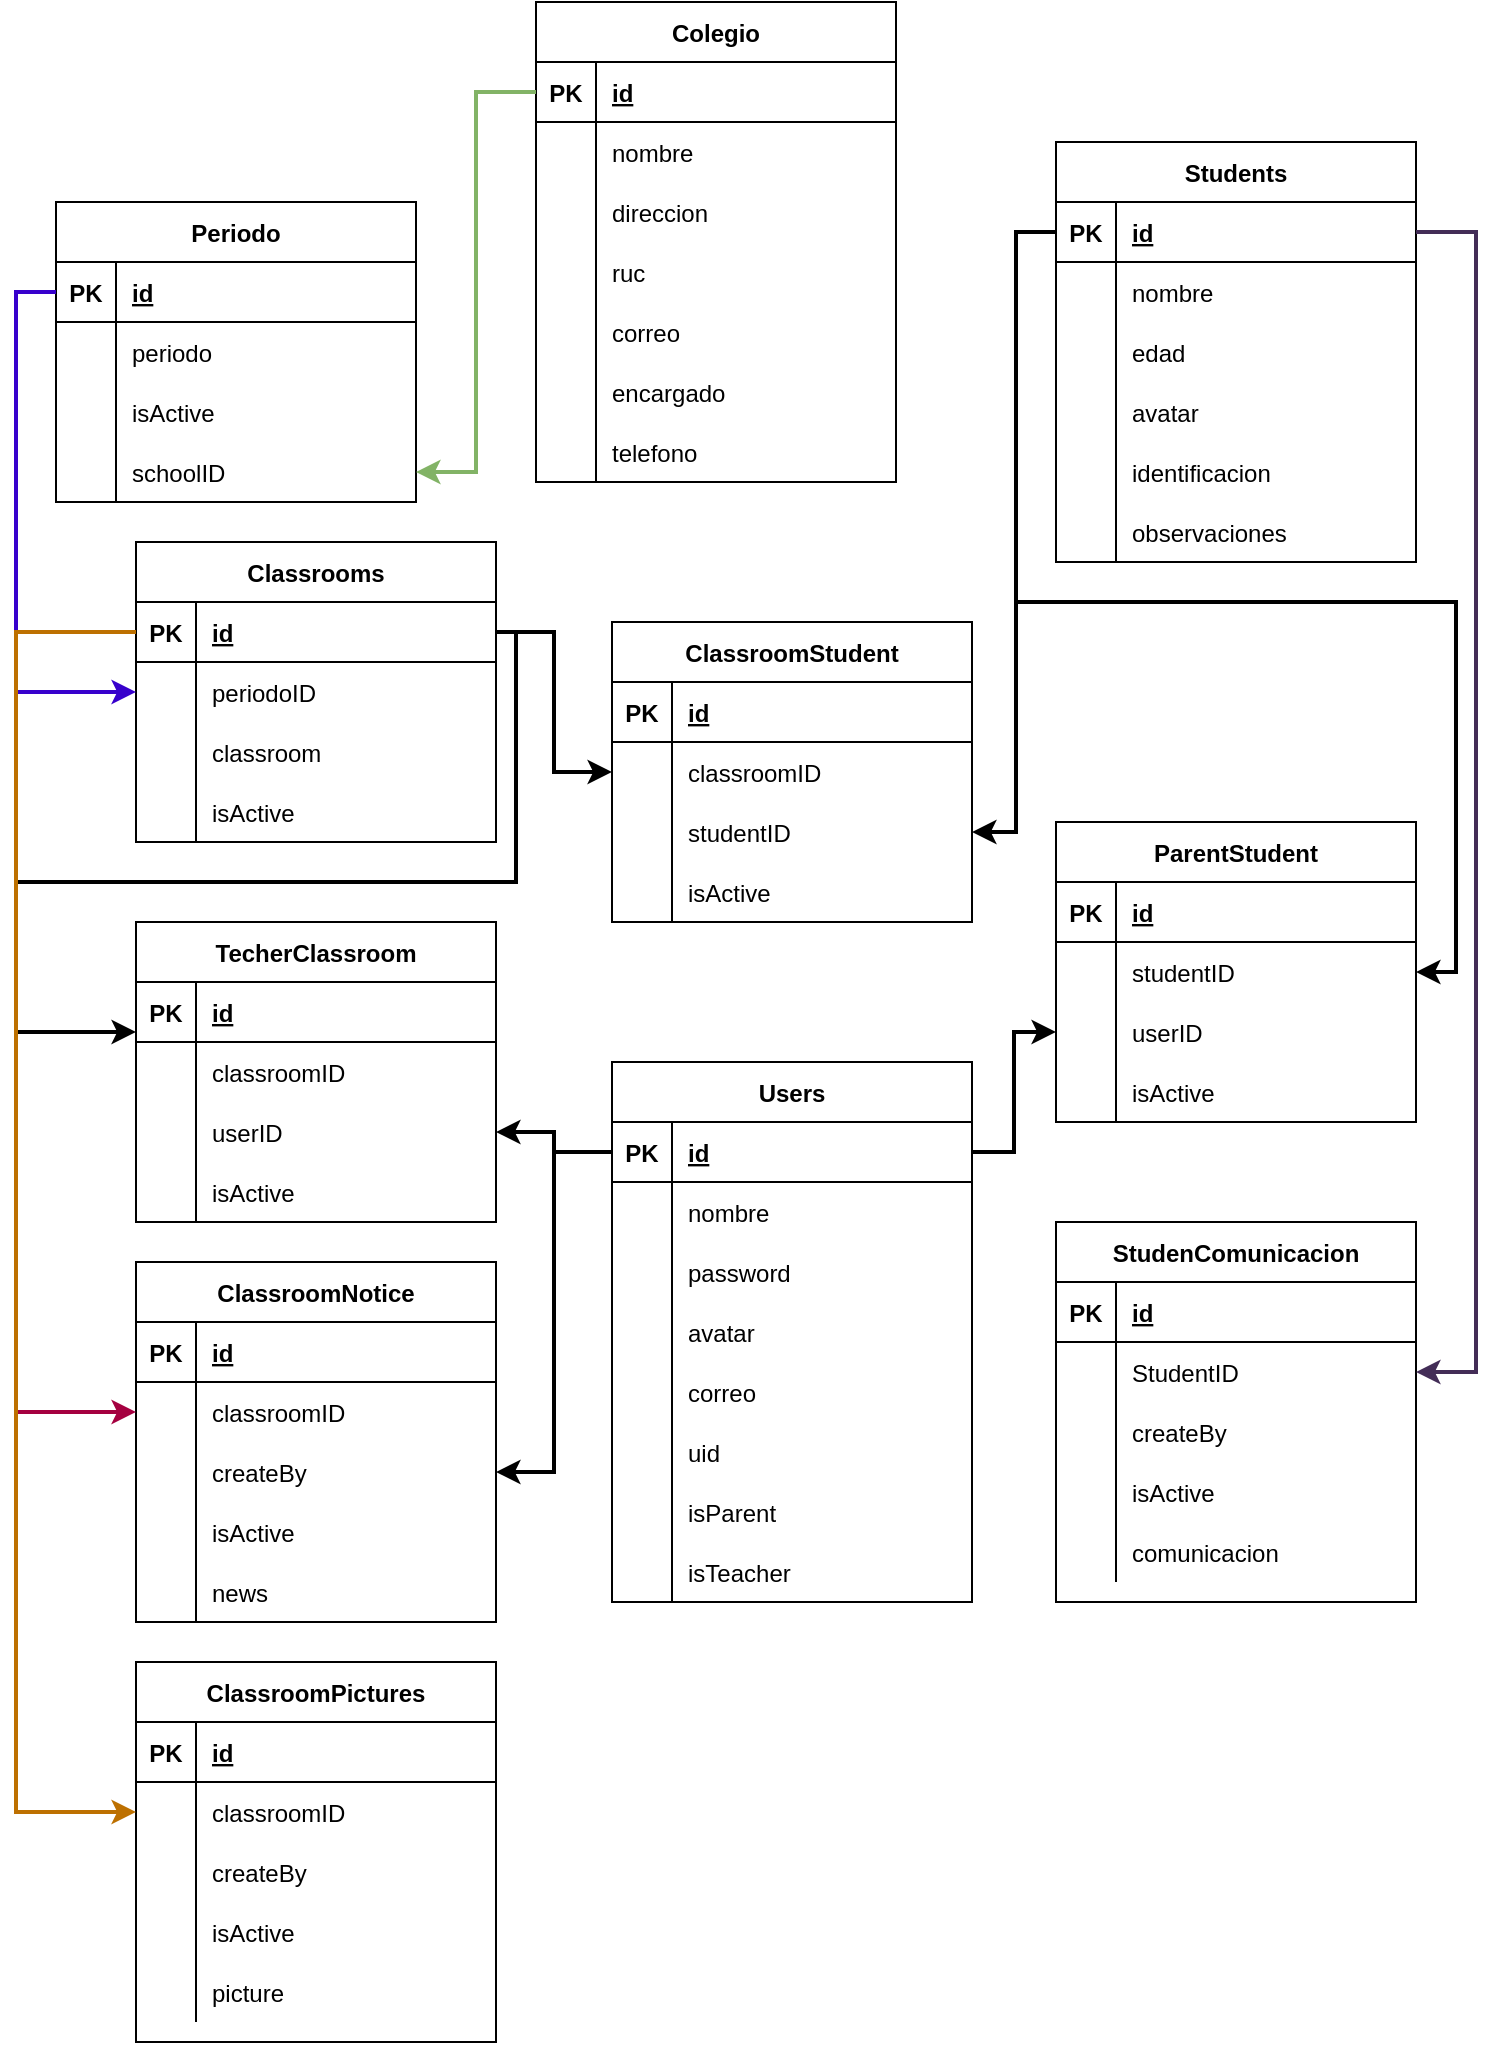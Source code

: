 <mxfile version="21.0.6" type="github">
  <diagram id="OOEwm2fgy5O4zCnQMPkI" name="Página-1">
    <mxGraphModel dx="780" dy="422" grid="1" gridSize="10" guides="1" tooltips="1" connect="1" arrows="1" fold="1" page="1" pageScale="1" pageWidth="827" pageHeight="1169" math="0" shadow="0">
      <root>
        <mxCell id="0" />
        <mxCell id="1" parent="0" />
        <mxCell id="_5ug9PWt6DHSkf2k_nZu-1" value="Colegio" style="shape=table;startSize=30;container=1;collapsible=1;childLayout=tableLayout;fixedRows=1;rowLines=0;fontStyle=1;align=center;resizeLast=1;" parent="1" vertex="1">
          <mxGeometry x="330" y="10" width="180" height="240" as="geometry" />
        </mxCell>
        <mxCell id="_5ug9PWt6DHSkf2k_nZu-2" value="" style="shape=tableRow;horizontal=0;startSize=0;swimlaneHead=0;swimlaneBody=0;fillColor=none;collapsible=0;dropTarget=0;points=[[0,0.5],[1,0.5]];portConstraint=eastwest;top=0;left=0;right=0;bottom=1;" parent="_5ug9PWt6DHSkf2k_nZu-1" vertex="1">
          <mxGeometry y="30" width="180" height="30" as="geometry" />
        </mxCell>
        <mxCell id="_5ug9PWt6DHSkf2k_nZu-3" value="PK" style="shape=partialRectangle;connectable=0;fillColor=none;top=0;left=0;bottom=0;right=0;fontStyle=1;overflow=hidden;" parent="_5ug9PWt6DHSkf2k_nZu-2" vertex="1">
          <mxGeometry width="30" height="30" as="geometry">
            <mxRectangle width="30" height="30" as="alternateBounds" />
          </mxGeometry>
        </mxCell>
        <mxCell id="_5ug9PWt6DHSkf2k_nZu-4" value="id" style="shape=partialRectangle;connectable=0;fillColor=none;top=0;left=0;bottom=0;right=0;align=left;spacingLeft=6;fontStyle=5;overflow=hidden;" parent="_5ug9PWt6DHSkf2k_nZu-2" vertex="1">
          <mxGeometry x="30" width="150" height="30" as="geometry">
            <mxRectangle width="150" height="30" as="alternateBounds" />
          </mxGeometry>
        </mxCell>
        <mxCell id="_5ug9PWt6DHSkf2k_nZu-5" value="" style="shape=tableRow;horizontal=0;startSize=0;swimlaneHead=0;swimlaneBody=0;fillColor=none;collapsible=0;dropTarget=0;points=[[0,0.5],[1,0.5]];portConstraint=eastwest;top=0;left=0;right=0;bottom=0;" parent="_5ug9PWt6DHSkf2k_nZu-1" vertex="1">
          <mxGeometry y="60" width="180" height="30" as="geometry" />
        </mxCell>
        <mxCell id="_5ug9PWt6DHSkf2k_nZu-6" value="" style="shape=partialRectangle;connectable=0;fillColor=none;top=0;left=0;bottom=0;right=0;editable=1;overflow=hidden;" parent="_5ug9PWt6DHSkf2k_nZu-5" vertex="1">
          <mxGeometry width="30" height="30" as="geometry">
            <mxRectangle width="30" height="30" as="alternateBounds" />
          </mxGeometry>
        </mxCell>
        <mxCell id="_5ug9PWt6DHSkf2k_nZu-7" value="nombre" style="shape=partialRectangle;connectable=0;fillColor=none;top=0;left=0;bottom=0;right=0;align=left;spacingLeft=6;overflow=hidden;" parent="_5ug9PWt6DHSkf2k_nZu-5" vertex="1">
          <mxGeometry x="30" width="150" height="30" as="geometry">
            <mxRectangle width="150" height="30" as="alternateBounds" />
          </mxGeometry>
        </mxCell>
        <mxCell id="_5ug9PWt6DHSkf2k_nZu-8" value="" style="shape=tableRow;horizontal=0;startSize=0;swimlaneHead=0;swimlaneBody=0;fillColor=none;collapsible=0;dropTarget=0;points=[[0,0.5],[1,0.5]];portConstraint=eastwest;top=0;left=0;right=0;bottom=0;" parent="_5ug9PWt6DHSkf2k_nZu-1" vertex="1">
          <mxGeometry y="90" width="180" height="30" as="geometry" />
        </mxCell>
        <mxCell id="_5ug9PWt6DHSkf2k_nZu-9" value="" style="shape=partialRectangle;connectable=0;fillColor=none;top=0;left=0;bottom=0;right=0;editable=1;overflow=hidden;" parent="_5ug9PWt6DHSkf2k_nZu-8" vertex="1">
          <mxGeometry width="30" height="30" as="geometry">
            <mxRectangle width="30" height="30" as="alternateBounds" />
          </mxGeometry>
        </mxCell>
        <mxCell id="_5ug9PWt6DHSkf2k_nZu-10" value="direccion" style="shape=partialRectangle;connectable=0;fillColor=none;top=0;left=0;bottom=0;right=0;align=left;spacingLeft=6;overflow=hidden;" parent="_5ug9PWt6DHSkf2k_nZu-8" vertex="1">
          <mxGeometry x="30" width="150" height="30" as="geometry">
            <mxRectangle width="150" height="30" as="alternateBounds" />
          </mxGeometry>
        </mxCell>
        <mxCell id="_5ug9PWt6DHSkf2k_nZu-11" value="" style="shape=tableRow;horizontal=0;startSize=0;swimlaneHead=0;swimlaneBody=0;fillColor=none;collapsible=0;dropTarget=0;points=[[0,0.5],[1,0.5]];portConstraint=eastwest;top=0;left=0;right=0;bottom=0;" parent="_5ug9PWt6DHSkf2k_nZu-1" vertex="1">
          <mxGeometry y="120" width="180" height="30" as="geometry" />
        </mxCell>
        <mxCell id="_5ug9PWt6DHSkf2k_nZu-12" value="" style="shape=partialRectangle;connectable=0;fillColor=none;top=0;left=0;bottom=0;right=0;editable=1;overflow=hidden;" parent="_5ug9PWt6DHSkf2k_nZu-11" vertex="1">
          <mxGeometry width="30" height="30" as="geometry">
            <mxRectangle width="30" height="30" as="alternateBounds" />
          </mxGeometry>
        </mxCell>
        <mxCell id="_5ug9PWt6DHSkf2k_nZu-13" value="ruc" style="shape=partialRectangle;connectable=0;fillColor=none;top=0;left=0;bottom=0;right=0;align=left;spacingLeft=6;overflow=hidden;" parent="_5ug9PWt6DHSkf2k_nZu-11" vertex="1">
          <mxGeometry x="30" width="150" height="30" as="geometry">
            <mxRectangle width="150" height="30" as="alternateBounds" />
          </mxGeometry>
        </mxCell>
        <mxCell id="_5ug9PWt6DHSkf2k_nZu-14" value="" style="shape=tableRow;horizontal=0;startSize=0;swimlaneHead=0;swimlaneBody=0;fillColor=none;collapsible=0;dropTarget=0;points=[[0,0.5],[1,0.5]];portConstraint=eastwest;top=0;left=0;right=0;bottom=0;" parent="_5ug9PWt6DHSkf2k_nZu-1" vertex="1">
          <mxGeometry y="150" width="180" height="30" as="geometry" />
        </mxCell>
        <mxCell id="_5ug9PWt6DHSkf2k_nZu-15" value="" style="shape=partialRectangle;connectable=0;fillColor=none;top=0;left=0;bottom=0;right=0;editable=1;overflow=hidden;" parent="_5ug9PWt6DHSkf2k_nZu-14" vertex="1">
          <mxGeometry width="30" height="30" as="geometry">
            <mxRectangle width="30" height="30" as="alternateBounds" />
          </mxGeometry>
        </mxCell>
        <mxCell id="_5ug9PWt6DHSkf2k_nZu-16" value="correo" style="shape=partialRectangle;connectable=0;fillColor=none;top=0;left=0;bottom=0;right=0;align=left;spacingLeft=6;overflow=hidden;" parent="_5ug9PWt6DHSkf2k_nZu-14" vertex="1">
          <mxGeometry x="30" width="150" height="30" as="geometry">
            <mxRectangle width="150" height="30" as="alternateBounds" />
          </mxGeometry>
        </mxCell>
        <mxCell id="_5ug9PWt6DHSkf2k_nZu-17" value="" style="shape=tableRow;horizontal=0;startSize=0;swimlaneHead=0;swimlaneBody=0;fillColor=none;collapsible=0;dropTarget=0;points=[[0,0.5],[1,0.5]];portConstraint=eastwest;top=0;left=0;right=0;bottom=0;" parent="_5ug9PWt6DHSkf2k_nZu-1" vertex="1">
          <mxGeometry y="180" width="180" height="30" as="geometry" />
        </mxCell>
        <mxCell id="_5ug9PWt6DHSkf2k_nZu-18" value="" style="shape=partialRectangle;connectable=0;fillColor=none;top=0;left=0;bottom=0;right=0;editable=1;overflow=hidden;" parent="_5ug9PWt6DHSkf2k_nZu-17" vertex="1">
          <mxGeometry width="30" height="30" as="geometry">
            <mxRectangle width="30" height="30" as="alternateBounds" />
          </mxGeometry>
        </mxCell>
        <mxCell id="_5ug9PWt6DHSkf2k_nZu-19" value="encargado" style="shape=partialRectangle;connectable=0;fillColor=none;top=0;left=0;bottom=0;right=0;align=left;spacingLeft=6;overflow=hidden;" parent="_5ug9PWt6DHSkf2k_nZu-17" vertex="1">
          <mxGeometry x="30" width="150" height="30" as="geometry">
            <mxRectangle width="150" height="30" as="alternateBounds" />
          </mxGeometry>
        </mxCell>
        <mxCell id="_5ug9PWt6DHSkf2k_nZu-20" value="" style="shape=tableRow;horizontal=0;startSize=0;swimlaneHead=0;swimlaneBody=0;fillColor=none;collapsible=0;dropTarget=0;points=[[0,0.5],[1,0.5]];portConstraint=eastwest;top=0;left=0;right=0;bottom=0;" parent="_5ug9PWt6DHSkf2k_nZu-1" vertex="1">
          <mxGeometry y="210" width="180" height="30" as="geometry" />
        </mxCell>
        <mxCell id="_5ug9PWt6DHSkf2k_nZu-21" value="" style="shape=partialRectangle;connectable=0;fillColor=none;top=0;left=0;bottom=0;right=0;editable=1;overflow=hidden;" parent="_5ug9PWt6DHSkf2k_nZu-20" vertex="1">
          <mxGeometry width="30" height="30" as="geometry">
            <mxRectangle width="30" height="30" as="alternateBounds" />
          </mxGeometry>
        </mxCell>
        <mxCell id="_5ug9PWt6DHSkf2k_nZu-22" value="telefono" style="shape=partialRectangle;connectable=0;fillColor=none;top=0;left=0;bottom=0;right=0;align=left;spacingLeft=6;overflow=hidden;" parent="_5ug9PWt6DHSkf2k_nZu-20" vertex="1">
          <mxGeometry x="30" width="150" height="30" as="geometry">
            <mxRectangle width="150" height="30" as="alternateBounds" />
          </mxGeometry>
        </mxCell>
        <mxCell id="_5ug9PWt6DHSkf2k_nZu-49" value="Periodo" style="shape=table;startSize=30;container=1;collapsible=1;childLayout=tableLayout;fixedRows=1;rowLines=0;fontStyle=1;align=center;resizeLast=1;" parent="1" vertex="1">
          <mxGeometry x="90" y="110" width="180" height="150" as="geometry" />
        </mxCell>
        <mxCell id="_5ug9PWt6DHSkf2k_nZu-50" value="" style="shape=tableRow;horizontal=0;startSize=0;swimlaneHead=0;swimlaneBody=0;fillColor=none;collapsible=0;dropTarget=0;points=[[0,0.5],[1,0.5]];portConstraint=eastwest;top=0;left=0;right=0;bottom=1;" parent="_5ug9PWt6DHSkf2k_nZu-49" vertex="1">
          <mxGeometry y="30" width="180" height="30" as="geometry" />
        </mxCell>
        <mxCell id="_5ug9PWt6DHSkf2k_nZu-51" value="PK" style="shape=partialRectangle;connectable=0;fillColor=none;top=0;left=0;bottom=0;right=0;fontStyle=1;overflow=hidden;" parent="_5ug9PWt6DHSkf2k_nZu-50" vertex="1">
          <mxGeometry width="30" height="30" as="geometry">
            <mxRectangle width="30" height="30" as="alternateBounds" />
          </mxGeometry>
        </mxCell>
        <mxCell id="_5ug9PWt6DHSkf2k_nZu-52" value="id" style="shape=partialRectangle;connectable=0;fillColor=none;top=0;left=0;bottom=0;right=0;align=left;spacingLeft=6;fontStyle=5;overflow=hidden;" parent="_5ug9PWt6DHSkf2k_nZu-50" vertex="1">
          <mxGeometry x="30" width="150" height="30" as="geometry">
            <mxRectangle width="150" height="30" as="alternateBounds" />
          </mxGeometry>
        </mxCell>
        <mxCell id="_5ug9PWt6DHSkf2k_nZu-53" value="" style="shape=tableRow;horizontal=0;startSize=0;swimlaneHead=0;swimlaneBody=0;fillColor=none;collapsible=0;dropTarget=0;points=[[0,0.5],[1,0.5]];portConstraint=eastwest;top=0;left=0;right=0;bottom=0;" parent="_5ug9PWt6DHSkf2k_nZu-49" vertex="1">
          <mxGeometry y="60" width="180" height="30" as="geometry" />
        </mxCell>
        <mxCell id="_5ug9PWt6DHSkf2k_nZu-54" value="" style="shape=partialRectangle;connectable=0;fillColor=none;top=0;left=0;bottom=0;right=0;editable=1;overflow=hidden;" parent="_5ug9PWt6DHSkf2k_nZu-53" vertex="1">
          <mxGeometry width="30" height="30" as="geometry">
            <mxRectangle width="30" height="30" as="alternateBounds" />
          </mxGeometry>
        </mxCell>
        <mxCell id="_5ug9PWt6DHSkf2k_nZu-55" value="periodo    " style="shape=partialRectangle;connectable=0;fillColor=none;top=0;left=0;bottom=0;right=0;align=left;spacingLeft=6;overflow=hidden;" parent="_5ug9PWt6DHSkf2k_nZu-53" vertex="1">
          <mxGeometry x="30" width="150" height="30" as="geometry">
            <mxRectangle width="150" height="30" as="alternateBounds" />
          </mxGeometry>
        </mxCell>
        <mxCell id="_5ug9PWt6DHSkf2k_nZu-56" value="" style="shape=tableRow;horizontal=0;startSize=0;swimlaneHead=0;swimlaneBody=0;fillColor=none;collapsible=0;dropTarget=0;points=[[0,0.5],[1,0.5]];portConstraint=eastwest;top=0;left=0;right=0;bottom=0;" parent="_5ug9PWt6DHSkf2k_nZu-49" vertex="1">
          <mxGeometry y="90" width="180" height="30" as="geometry" />
        </mxCell>
        <mxCell id="_5ug9PWt6DHSkf2k_nZu-57" value="" style="shape=partialRectangle;connectable=0;fillColor=none;top=0;left=0;bottom=0;right=0;editable=1;overflow=hidden;" parent="_5ug9PWt6DHSkf2k_nZu-56" vertex="1">
          <mxGeometry width="30" height="30" as="geometry">
            <mxRectangle width="30" height="30" as="alternateBounds" />
          </mxGeometry>
        </mxCell>
        <mxCell id="_5ug9PWt6DHSkf2k_nZu-58" value="isActive" style="shape=partialRectangle;connectable=0;fillColor=none;top=0;left=0;bottom=0;right=0;align=left;spacingLeft=6;overflow=hidden;" parent="_5ug9PWt6DHSkf2k_nZu-56" vertex="1">
          <mxGeometry x="30" width="150" height="30" as="geometry">
            <mxRectangle width="150" height="30" as="alternateBounds" />
          </mxGeometry>
        </mxCell>
        <mxCell id="_5ug9PWt6DHSkf2k_nZu-62" value="" style="shape=tableRow;horizontal=0;startSize=0;swimlaneHead=0;swimlaneBody=0;fillColor=none;collapsible=0;dropTarget=0;points=[[0,0.5],[1,0.5]];portConstraint=eastwest;top=0;left=0;right=0;bottom=0;" parent="_5ug9PWt6DHSkf2k_nZu-49" vertex="1">
          <mxGeometry y="120" width="180" height="30" as="geometry" />
        </mxCell>
        <mxCell id="_5ug9PWt6DHSkf2k_nZu-63" value="" style="shape=partialRectangle;connectable=0;fillColor=none;top=0;left=0;bottom=0;right=0;editable=1;overflow=hidden;" parent="_5ug9PWt6DHSkf2k_nZu-62" vertex="1">
          <mxGeometry width="30" height="30" as="geometry">
            <mxRectangle width="30" height="30" as="alternateBounds" />
          </mxGeometry>
        </mxCell>
        <mxCell id="_5ug9PWt6DHSkf2k_nZu-64" value="schoolID" style="shape=partialRectangle;connectable=0;fillColor=none;top=0;left=0;bottom=0;right=0;align=left;spacingLeft=6;overflow=hidden;" parent="_5ug9PWt6DHSkf2k_nZu-62" vertex="1">
          <mxGeometry x="30" width="150" height="30" as="geometry">
            <mxRectangle width="150" height="30" as="alternateBounds" />
          </mxGeometry>
        </mxCell>
        <mxCell id="_5ug9PWt6DHSkf2k_nZu-65" style="edgeStyle=orthogonalEdgeStyle;rounded=0;orthogonalLoop=1;jettySize=auto;html=1;strokeWidth=2;fillColor=#d5e8d4;strokeColor=#82b366;" parent="1" source="_5ug9PWt6DHSkf2k_nZu-2" target="_5ug9PWt6DHSkf2k_nZu-62" edge="1">
          <mxGeometry relative="1" as="geometry" />
        </mxCell>
        <mxCell id="_5ug9PWt6DHSkf2k_nZu-112" value="" style="edgeStyle=orthogonalEdgeStyle;rounded=0;orthogonalLoop=1;jettySize=auto;html=1;strokeWidth=2;exitX=1;exitY=0.5;exitDx=0;exitDy=0;" parent="1" source="_5ug9PWt6DHSkf2k_nZu-67" target="_5ug9PWt6DHSkf2k_nZu-99" edge="1">
          <mxGeometry relative="1" as="geometry" />
        </mxCell>
        <mxCell id="_5ug9PWt6DHSkf2k_nZu-66" value="Classrooms" style="shape=table;startSize=30;container=1;collapsible=1;childLayout=tableLayout;fixedRows=1;rowLines=0;fontStyle=1;align=center;resizeLast=1;" parent="1" vertex="1">
          <mxGeometry x="130" y="280" width="180" height="150" as="geometry" />
        </mxCell>
        <mxCell id="_5ug9PWt6DHSkf2k_nZu-67" value="" style="shape=tableRow;horizontal=0;startSize=0;swimlaneHead=0;swimlaneBody=0;fillColor=none;collapsible=0;dropTarget=0;points=[[0,0.5],[1,0.5]];portConstraint=eastwest;top=0;left=0;right=0;bottom=1;" parent="_5ug9PWt6DHSkf2k_nZu-66" vertex="1">
          <mxGeometry y="30" width="180" height="30" as="geometry" />
        </mxCell>
        <mxCell id="_5ug9PWt6DHSkf2k_nZu-68" value="PK" style="shape=partialRectangle;connectable=0;fillColor=none;top=0;left=0;bottom=0;right=0;fontStyle=1;overflow=hidden;" parent="_5ug9PWt6DHSkf2k_nZu-67" vertex="1">
          <mxGeometry width="30" height="30" as="geometry">
            <mxRectangle width="30" height="30" as="alternateBounds" />
          </mxGeometry>
        </mxCell>
        <mxCell id="_5ug9PWt6DHSkf2k_nZu-69" value="id" style="shape=partialRectangle;connectable=0;fillColor=none;top=0;left=0;bottom=0;right=0;align=left;spacingLeft=6;fontStyle=5;overflow=hidden;" parent="_5ug9PWt6DHSkf2k_nZu-67" vertex="1">
          <mxGeometry x="30" width="150" height="30" as="geometry">
            <mxRectangle width="150" height="30" as="alternateBounds" />
          </mxGeometry>
        </mxCell>
        <mxCell id="_5ug9PWt6DHSkf2k_nZu-70" value="" style="shape=tableRow;horizontal=0;startSize=0;swimlaneHead=0;swimlaneBody=0;fillColor=none;collapsible=0;dropTarget=0;points=[[0,0.5],[1,0.5]];portConstraint=eastwest;top=0;left=0;right=0;bottom=0;" parent="_5ug9PWt6DHSkf2k_nZu-66" vertex="1">
          <mxGeometry y="60" width="180" height="30" as="geometry" />
        </mxCell>
        <mxCell id="_5ug9PWt6DHSkf2k_nZu-71" value="" style="shape=partialRectangle;connectable=0;fillColor=none;top=0;left=0;bottom=0;right=0;editable=1;overflow=hidden;" parent="_5ug9PWt6DHSkf2k_nZu-70" vertex="1">
          <mxGeometry width="30" height="30" as="geometry">
            <mxRectangle width="30" height="30" as="alternateBounds" />
          </mxGeometry>
        </mxCell>
        <mxCell id="_5ug9PWt6DHSkf2k_nZu-72" value="periodoID    " style="shape=partialRectangle;connectable=0;fillColor=none;top=0;left=0;bottom=0;right=0;align=left;spacingLeft=6;overflow=hidden;" parent="_5ug9PWt6DHSkf2k_nZu-70" vertex="1">
          <mxGeometry x="30" width="150" height="30" as="geometry">
            <mxRectangle width="150" height="30" as="alternateBounds" />
          </mxGeometry>
        </mxCell>
        <mxCell id="_5ug9PWt6DHSkf2k_nZu-73" value="" style="shape=tableRow;horizontal=0;startSize=0;swimlaneHead=0;swimlaneBody=0;fillColor=none;collapsible=0;dropTarget=0;points=[[0,0.5],[1,0.5]];portConstraint=eastwest;top=0;left=0;right=0;bottom=0;" parent="_5ug9PWt6DHSkf2k_nZu-66" vertex="1">
          <mxGeometry y="90" width="180" height="30" as="geometry" />
        </mxCell>
        <mxCell id="_5ug9PWt6DHSkf2k_nZu-74" value="" style="shape=partialRectangle;connectable=0;fillColor=none;top=0;left=0;bottom=0;right=0;editable=1;overflow=hidden;" parent="_5ug9PWt6DHSkf2k_nZu-73" vertex="1">
          <mxGeometry width="30" height="30" as="geometry">
            <mxRectangle width="30" height="30" as="alternateBounds" />
          </mxGeometry>
        </mxCell>
        <mxCell id="_5ug9PWt6DHSkf2k_nZu-75" value="classroom" style="shape=partialRectangle;connectable=0;fillColor=none;top=0;left=0;bottom=0;right=0;align=left;spacingLeft=6;overflow=hidden;" parent="_5ug9PWt6DHSkf2k_nZu-73" vertex="1">
          <mxGeometry x="30" width="150" height="30" as="geometry">
            <mxRectangle width="150" height="30" as="alternateBounds" />
          </mxGeometry>
        </mxCell>
        <mxCell id="_5ug9PWt6DHSkf2k_nZu-76" value="" style="shape=tableRow;horizontal=0;startSize=0;swimlaneHead=0;swimlaneBody=0;fillColor=none;collapsible=0;dropTarget=0;points=[[0,0.5],[1,0.5]];portConstraint=eastwest;top=0;left=0;right=0;bottom=0;" parent="_5ug9PWt6DHSkf2k_nZu-66" vertex="1">
          <mxGeometry y="120" width="180" height="30" as="geometry" />
        </mxCell>
        <mxCell id="_5ug9PWt6DHSkf2k_nZu-77" value="" style="shape=partialRectangle;connectable=0;fillColor=none;top=0;left=0;bottom=0;right=0;editable=1;overflow=hidden;" parent="_5ug9PWt6DHSkf2k_nZu-76" vertex="1">
          <mxGeometry width="30" height="30" as="geometry">
            <mxRectangle width="30" height="30" as="alternateBounds" />
          </mxGeometry>
        </mxCell>
        <mxCell id="_5ug9PWt6DHSkf2k_nZu-78" value="isActive" style="shape=partialRectangle;connectable=0;fillColor=none;top=0;left=0;bottom=0;right=0;align=left;spacingLeft=6;overflow=hidden;" parent="_5ug9PWt6DHSkf2k_nZu-76" vertex="1">
          <mxGeometry x="30" width="150" height="30" as="geometry">
            <mxRectangle width="150" height="30" as="alternateBounds" />
          </mxGeometry>
        </mxCell>
        <mxCell id="_5ug9PWt6DHSkf2k_nZu-79" style="edgeStyle=orthogonalEdgeStyle;rounded=0;orthogonalLoop=1;jettySize=auto;html=1;exitX=0;exitY=0.5;exitDx=0;exitDy=0;strokeWidth=2;fillColor=#6a00ff;strokeColor=#3700CC;" parent="1" source="_5ug9PWt6DHSkf2k_nZu-50" target="_5ug9PWt6DHSkf2k_nZu-70" edge="1">
          <mxGeometry relative="1" as="geometry" />
        </mxCell>
        <mxCell id="_5ug9PWt6DHSkf2k_nZu-80" value="Students" style="shape=table;startSize=30;container=1;collapsible=1;childLayout=tableLayout;fixedRows=1;rowLines=0;fontStyle=1;align=center;resizeLast=1;" parent="1" vertex="1">
          <mxGeometry x="590" y="80" width="180" height="210" as="geometry" />
        </mxCell>
        <mxCell id="_5ug9PWt6DHSkf2k_nZu-81" value="" style="shape=tableRow;horizontal=0;startSize=0;swimlaneHead=0;swimlaneBody=0;fillColor=none;collapsible=0;dropTarget=0;points=[[0,0.5],[1,0.5]];portConstraint=eastwest;top=0;left=0;right=0;bottom=1;" parent="_5ug9PWt6DHSkf2k_nZu-80" vertex="1">
          <mxGeometry y="30" width="180" height="30" as="geometry" />
        </mxCell>
        <mxCell id="_5ug9PWt6DHSkf2k_nZu-82" value="PK" style="shape=partialRectangle;connectable=0;fillColor=none;top=0;left=0;bottom=0;right=0;fontStyle=1;overflow=hidden;" parent="_5ug9PWt6DHSkf2k_nZu-81" vertex="1">
          <mxGeometry width="30" height="30" as="geometry">
            <mxRectangle width="30" height="30" as="alternateBounds" />
          </mxGeometry>
        </mxCell>
        <mxCell id="_5ug9PWt6DHSkf2k_nZu-83" value="id" style="shape=partialRectangle;connectable=0;fillColor=none;top=0;left=0;bottom=0;right=0;align=left;spacingLeft=6;fontStyle=5;overflow=hidden;" parent="_5ug9PWt6DHSkf2k_nZu-81" vertex="1">
          <mxGeometry x="30" width="150" height="30" as="geometry">
            <mxRectangle width="150" height="30" as="alternateBounds" />
          </mxGeometry>
        </mxCell>
        <mxCell id="_5ug9PWt6DHSkf2k_nZu-84" value="" style="shape=tableRow;horizontal=0;startSize=0;swimlaneHead=0;swimlaneBody=0;fillColor=none;collapsible=0;dropTarget=0;points=[[0,0.5],[1,0.5]];portConstraint=eastwest;top=0;left=0;right=0;bottom=0;" parent="_5ug9PWt6DHSkf2k_nZu-80" vertex="1">
          <mxGeometry y="60" width="180" height="30" as="geometry" />
        </mxCell>
        <mxCell id="_5ug9PWt6DHSkf2k_nZu-85" value="" style="shape=partialRectangle;connectable=0;fillColor=none;top=0;left=0;bottom=0;right=0;editable=1;overflow=hidden;" parent="_5ug9PWt6DHSkf2k_nZu-84" vertex="1">
          <mxGeometry width="30" height="30" as="geometry">
            <mxRectangle width="30" height="30" as="alternateBounds" />
          </mxGeometry>
        </mxCell>
        <mxCell id="_5ug9PWt6DHSkf2k_nZu-86" value="nombre" style="shape=partialRectangle;connectable=0;fillColor=none;top=0;left=0;bottom=0;right=0;align=left;spacingLeft=6;overflow=hidden;" parent="_5ug9PWt6DHSkf2k_nZu-84" vertex="1">
          <mxGeometry x="30" width="150" height="30" as="geometry">
            <mxRectangle width="150" height="30" as="alternateBounds" />
          </mxGeometry>
        </mxCell>
        <mxCell id="_5ug9PWt6DHSkf2k_nZu-87" value="" style="shape=tableRow;horizontal=0;startSize=0;swimlaneHead=0;swimlaneBody=0;fillColor=none;collapsible=0;dropTarget=0;points=[[0,0.5],[1,0.5]];portConstraint=eastwest;top=0;left=0;right=0;bottom=0;" parent="_5ug9PWt6DHSkf2k_nZu-80" vertex="1">
          <mxGeometry y="90" width="180" height="30" as="geometry" />
        </mxCell>
        <mxCell id="_5ug9PWt6DHSkf2k_nZu-88" value="" style="shape=partialRectangle;connectable=0;fillColor=none;top=0;left=0;bottom=0;right=0;editable=1;overflow=hidden;" parent="_5ug9PWt6DHSkf2k_nZu-87" vertex="1">
          <mxGeometry width="30" height="30" as="geometry">
            <mxRectangle width="30" height="30" as="alternateBounds" />
          </mxGeometry>
        </mxCell>
        <mxCell id="_5ug9PWt6DHSkf2k_nZu-89" value="edad" style="shape=partialRectangle;connectable=0;fillColor=none;top=0;left=0;bottom=0;right=0;align=left;spacingLeft=6;overflow=hidden;" parent="_5ug9PWt6DHSkf2k_nZu-87" vertex="1">
          <mxGeometry x="30" width="150" height="30" as="geometry">
            <mxRectangle width="150" height="30" as="alternateBounds" />
          </mxGeometry>
        </mxCell>
        <mxCell id="_5ug9PWt6DHSkf2k_nZu-90" value="" style="shape=tableRow;horizontal=0;startSize=0;swimlaneHead=0;swimlaneBody=0;fillColor=none;collapsible=0;dropTarget=0;points=[[0,0.5],[1,0.5]];portConstraint=eastwest;top=0;left=0;right=0;bottom=0;" parent="_5ug9PWt6DHSkf2k_nZu-80" vertex="1">
          <mxGeometry y="120" width="180" height="30" as="geometry" />
        </mxCell>
        <mxCell id="_5ug9PWt6DHSkf2k_nZu-91" value="" style="shape=partialRectangle;connectable=0;fillColor=none;top=0;left=0;bottom=0;right=0;editable=1;overflow=hidden;" parent="_5ug9PWt6DHSkf2k_nZu-90" vertex="1">
          <mxGeometry width="30" height="30" as="geometry">
            <mxRectangle width="30" height="30" as="alternateBounds" />
          </mxGeometry>
        </mxCell>
        <mxCell id="_5ug9PWt6DHSkf2k_nZu-92" value="avatar" style="shape=partialRectangle;connectable=0;fillColor=none;top=0;left=0;bottom=0;right=0;align=left;spacingLeft=6;overflow=hidden;" parent="_5ug9PWt6DHSkf2k_nZu-90" vertex="1">
          <mxGeometry x="30" width="150" height="30" as="geometry">
            <mxRectangle width="150" height="30" as="alternateBounds" />
          </mxGeometry>
        </mxCell>
        <mxCell id="_5ug9PWt6DHSkf2k_nZu-93" value="" style="shape=tableRow;horizontal=0;startSize=0;swimlaneHead=0;swimlaneBody=0;fillColor=none;collapsible=0;dropTarget=0;points=[[0,0.5],[1,0.5]];portConstraint=eastwest;top=0;left=0;right=0;bottom=0;" parent="_5ug9PWt6DHSkf2k_nZu-80" vertex="1">
          <mxGeometry y="150" width="180" height="30" as="geometry" />
        </mxCell>
        <mxCell id="_5ug9PWt6DHSkf2k_nZu-94" value="" style="shape=partialRectangle;connectable=0;fillColor=none;top=0;left=0;bottom=0;right=0;editable=1;overflow=hidden;" parent="_5ug9PWt6DHSkf2k_nZu-93" vertex="1">
          <mxGeometry width="30" height="30" as="geometry">
            <mxRectangle width="30" height="30" as="alternateBounds" />
          </mxGeometry>
        </mxCell>
        <mxCell id="_5ug9PWt6DHSkf2k_nZu-95" value="identificacion" style="shape=partialRectangle;connectable=0;fillColor=none;top=0;left=0;bottom=0;right=0;align=left;spacingLeft=6;overflow=hidden;" parent="_5ug9PWt6DHSkf2k_nZu-93" vertex="1">
          <mxGeometry x="30" width="150" height="30" as="geometry">
            <mxRectangle width="150" height="30" as="alternateBounds" />
          </mxGeometry>
        </mxCell>
        <mxCell id="_5ug9PWt6DHSkf2k_nZu-96" value="" style="shape=tableRow;horizontal=0;startSize=0;swimlaneHead=0;swimlaneBody=0;fillColor=none;collapsible=0;dropTarget=0;points=[[0,0.5],[1,0.5]];portConstraint=eastwest;top=0;left=0;right=0;bottom=0;" parent="_5ug9PWt6DHSkf2k_nZu-80" vertex="1">
          <mxGeometry y="180" width="180" height="30" as="geometry" />
        </mxCell>
        <mxCell id="_5ug9PWt6DHSkf2k_nZu-97" value="" style="shape=partialRectangle;connectable=0;fillColor=none;top=0;left=0;bottom=0;right=0;editable=1;overflow=hidden;" parent="_5ug9PWt6DHSkf2k_nZu-96" vertex="1">
          <mxGeometry width="30" height="30" as="geometry">
            <mxRectangle width="30" height="30" as="alternateBounds" />
          </mxGeometry>
        </mxCell>
        <mxCell id="_5ug9PWt6DHSkf2k_nZu-98" value="observaciones" style="shape=partialRectangle;connectable=0;fillColor=none;top=0;left=0;bottom=0;right=0;align=left;spacingLeft=6;overflow=hidden;" parent="_5ug9PWt6DHSkf2k_nZu-96" vertex="1">
          <mxGeometry x="30" width="150" height="30" as="geometry">
            <mxRectangle width="150" height="30" as="alternateBounds" />
          </mxGeometry>
        </mxCell>
        <mxCell id="_5ug9PWt6DHSkf2k_nZu-99" value="ClassroomStudent" style="shape=table;startSize=30;container=1;collapsible=1;childLayout=tableLayout;fixedRows=1;rowLines=0;fontStyle=1;align=center;resizeLast=1;" parent="1" vertex="1">
          <mxGeometry x="368" y="320" width="180" height="150" as="geometry" />
        </mxCell>
        <mxCell id="_5ug9PWt6DHSkf2k_nZu-100" value="" style="shape=tableRow;horizontal=0;startSize=0;swimlaneHead=0;swimlaneBody=0;fillColor=none;collapsible=0;dropTarget=0;points=[[0,0.5],[1,0.5]];portConstraint=eastwest;top=0;left=0;right=0;bottom=1;" parent="_5ug9PWt6DHSkf2k_nZu-99" vertex="1">
          <mxGeometry y="30" width="180" height="30" as="geometry" />
        </mxCell>
        <mxCell id="_5ug9PWt6DHSkf2k_nZu-101" value="PK" style="shape=partialRectangle;connectable=0;fillColor=none;top=0;left=0;bottom=0;right=0;fontStyle=1;overflow=hidden;" parent="_5ug9PWt6DHSkf2k_nZu-100" vertex="1">
          <mxGeometry width="30" height="30" as="geometry">
            <mxRectangle width="30" height="30" as="alternateBounds" />
          </mxGeometry>
        </mxCell>
        <mxCell id="_5ug9PWt6DHSkf2k_nZu-102" value="id" style="shape=partialRectangle;connectable=0;fillColor=none;top=0;left=0;bottom=0;right=0;align=left;spacingLeft=6;fontStyle=5;overflow=hidden;" parent="_5ug9PWt6DHSkf2k_nZu-100" vertex="1">
          <mxGeometry x="30" width="150" height="30" as="geometry">
            <mxRectangle width="150" height="30" as="alternateBounds" />
          </mxGeometry>
        </mxCell>
        <mxCell id="_5ug9PWt6DHSkf2k_nZu-103" value="" style="shape=tableRow;horizontal=0;startSize=0;swimlaneHead=0;swimlaneBody=0;fillColor=none;collapsible=0;dropTarget=0;points=[[0,0.5],[1,0.5]];portConstraint=eastwest;top=0;left=0;right=0;bottom=0;" parent="_5ug9PWt6DHSkf2k_nZu-99" vertex="1">
          <mxGeometry y="60" width="180" height="30" as="geometry" />
        </mxCell>
        <mxCell id="_5ug9PWt6DHSkf2k_nZu-104" value="" style="shape=partialRectangle;connectable=0;fillColor=none;top=0;left=0;bottom=0;right=0;editable=1;overflow=hidden;" parent="_5ug9PWt6DHSkf2k_nZu-103" vertex="1">
          <mxGeometry width="30" height="30" as="geometry">
            <mxRectangle width="30" height="30" as="alternateBounds" />
          </mxGeometry>
        </mxCell>
        <mxCell id="_5ug9PWt6DHSkf2k_nZu-105" value="classroomID    " style="shape=partialRectangle;connectable=0;fillColor=none;top=0;left=0;bottom=0;right=0;align=left;spacingLeft=6;overflow=hidden;" parent="_5ug9PWt6DHSkf2k_nZu-103" vertex="1">
          <mxGeometry x="30" width="150" height="30" as="geometry">
            <mxRectangle width="150" height="30" as="alternateBounds" />
          </mxGeometry>
        </mxCell>
        <mxCell id="_5ug9PWt6DHSkf2k_nZu-106" value="" style="shape=tableRow;horizontal=0;startSize=0;swimlaneHead=0;swimlaneBody=0;fillColor=none;collapsible=0;dropTarget=0;points=[[0,0.5],[1,0.5]];portConstraint=eastwest;top=0;left=0;right=0;bottom=0;" parent="_5ug9PWt6DHSkf2k_nZu-99" vertex="1">
          <mxGeometry y="90" width="180" height="30" as="geometry" />
        </mxCell>
        <mxCell id="_5ug9PWt6DHSkf2k_nZu-107" value="" style="shape=partialRectangle;connectable=0;fillColor=none;top=0;left=0;bottom=0;right=0;editable=1;overflow=hidden;" parent="_5ug9PWt6DHSkf2k_nZu-106" vertex="1">
          <mxGeometry width="30" height="30" as="geometry">
            <mxRectangle width="30" height="30" as="alternateBounds" />
          </mxGeometry>
        </mxCell>
        <mxCell id="_5ug9PWt6DHSkf2k_nZu-108" value="studentID" style="shape=partialRectangle;connectable=0;fillColor=none;top=0;left=0;bottom=0;right=0;align=left;spacingLeft=6;overflow=hidden;" parent="_5ug9PWt6DHSkf2k_nZu-106" vertex="1">
          <mxGeometry x="30" width="150" height="30" as="geometry">
            <mxRectangle width="150" height="30" as="alternateBounds" />
          </mxGeometry>
        </mxCell>
        <mxCell id="_5ug9PWt6DHSkf2k_nZu-109" value="" style="shape=tableRow;horizontal=0;startSize=0;swimlaneHead=0;swimlaneBody=0;fillColor=none;collapsible=0;dropTarget=0;points=[[0,0.5],[1,0.5]];portConstraint=eastwest;top=0;left=0;right=0;bottom=0;" parent="_5ug9PWt6DHSkf2k_nZu-99" vertex="1">
          <mxGeometry y="120" width="180" height="30" as="geometry" />
        </mxCell>
        <mxCell id="_5ug9PWt6DHSkf2k_nZu-110" value="" style="shape=partialRectangle;connectable=0;fillColor=none;top=0;left=0;bottom=0;right=0;editable=1;overflow=hidden;" parent="_5ug9PWt6DHSkf2k_nZu-109" vertex="1">
          <mxGeometry width="30" height="30" as="geometry">
            <mxRectangle width="30" height="30" as="alternateBounds" />
          </mxGeometry>
        </mxCell>
        <mxCell id="_5ug9PWt6DHSkf2k_nZu-111" value="isActive" style="shape=partialRectangle;connectable=0;fillColor=none;top=0;left=0;bottom=0;right=0;align=left;spacingLeft=6;overflow=hidden;" parent="_5ug9PWt6DHSkf2k_nZu-109" vertex="1">
          <mxGeometry x="30" width="150" height="30" as="geometry">
            <mxRectangle width="150" height="30" as="alternateBounds" />
          </mxGeometry>
        </mxCell>
        <mxCell id="_5ug9PWt6DHSkf2k_nZu-113" style="edgeStyle=orthogonalEdgeStyle;rounded=0;orthogonalLoop=1;jettySize=auto;html=1;strokeWidth=2;" parent="1" source="_5ug9PWt6DHSkf2k_nZu-81" target="_5ug9PWt6DHSkf2k_nZu-106" edge="1">
          <mxGeometry relative="1" as="geometry">
            <Array as="points">
              <mxPoint x="570" y="125" />
              <mxPoint x="570" y="425" />
            </Array>
          </mxGeometry>
        </mxCell>
        <mxCell id="_5ug9PWt6DHSkf2k_nZu-114" value="Users" style="shape=table;startSize=30;container=1;collapsible=1;childLayout=tableLayout;fixedRows=1;rowLines=0;fontStyle=1;align=center;resizeLast=1;" parent="1" vertex="1">
          <mxGeometry x="368" y="540" width="180" height="270" as="geometry" />
        </mxCell>
        <mxCell id="_5ug9PWt6DHSkf2k_nZu-115" value="" style="shape=tableRow;horizontal=0;startSize=0;swimlaneHead=0;swimlaneBody=0;fillColor=none;collapsible=0;dropTarget=0;points=[[0,0.5],[1,0.5]];portConstraint=eastwest;top=0;left=0;right=0;bottom=1;" parent="_5ug9PWt6DHSkf2k_nZu-114" vertex="1">
          <mxGeometry y="30" width="180" height="30" as="geometry" />
        </mxCell>
        <mxCell id="_5ug9PWt6DHSkf2k_nZu-116" value="PK" style="shape=partialRectangle;connectable=0;fillColor=none;top=0;left=0;bottom=0;right=0;fontStyle=1;overflow=hidden;" parent="_5ug9PWt6DHSkf2k_nZu-115" vertex="1">
          <mxGeometry width="30" height="30" as="geometry">
            <mxRectangle width="30" height="30" as="alternateBounds" />
          </mxGeometry>
        </mxCell>
        <mxCell id="_5ug9PWt6DHSkf2k_nZu-117" value="id" style="shape=partialRectangle;connectable=0;fillColor=none;top=0;left=0;bottom=0;right=0;align=left;spacingLeft=6;fontStyle=5;overflow=hidden;" parent="_5ug9PWt6DHSkf2k_nZu-115" vertex="1">
          <mxGeometry x="30" width="150" height="30" as="geometry">
            <mxRectangle width="150" height="30" as="alternateBounds" />
          </mxGeometry>
        </mxCell>
        <mxCell id="_5ug9PWt6DHSkf2k_nZu-118" value="" style="shape=tableRow;horizontal=0;startSize=0;swimlaneHead=0;swimlaneBody=0;fillColor=none;collapsible=0;dropTarget=0;points=[[0,0.5],[1,0.5]];portConstraint=eastwest;top=0;left=0;right=0;bottom=0;" parent="_5ug9PWt6DHSkf2k_nZu-114" vertex="1">
          <mxGeometry y="60" width="180" height="30" as="geometry" />
        </mxCell>
        <mxCell id="_5ug9PWt6DHSkf2k_nZu-119" value="" style="shape=partialRectangle;connectable=0;fillColor=none;top=0;left=0;bottom=0;right=0;editable=1;overflow=hidden;" parent="_5ug9PWt6DHSkf2k_nZu-118" vertex="1">
          <mxGeometry width="30" height="30" as="geometry">
            <mxRectangle width="30" height="30" as="alternateBounds" />
          </mxGeometry>
        </mxCell>
        <mxCell id="_5ug9PWt6DHSkf2k_nZu-120" value="nombre" style="shape=partialRectangle;connectable=0;fillColor=none;top=0;left=0;bottom=0;right=0;align=left;spacingLeft=6;overflow=hidden;" parent="_5ug9PWt6DHSkf2k_nZu-118" vertex="1">
          <mxGeometry x="30" width="150" height="30" as="geometry">
            <mxRectangle width="150" height="30" as="alternateBounds" />
          </mxGeometry>
        </mxCell>
        <mxCell id="_5ug9PWt6DHSkf2k_nZu-121" value="" style="shape=tableRow;horizontal=0;startSize=0;swimlaneHead=0;swimlaneBody=0;fillColor=none;collapsible=0;dropTarget=0;points=[[0,0.5],[1,0.5]];portConstraint=eastwest;top=0;left=0;right=0;bottom=0;" parent="_5ug9PWt6DHSkf2k_nZu-114" vertex="1">
          <mxGeometry y="90" width="180" height="30" as="geometry" />
        </mxCell>
        <mxCell id="_5ug9PWt6DHSkf2k_nZu-122" value="" style="shape=partialRectangle;connectable=0;fillColor=none;top=0;left=0;bottom=0;right=0;editable=1;overflow=hidden;" parent="_5ug9PWt6DHSkf2k_nZu-121" vertex="1">
          <mxGeometry width="30" height="30" as="geometry">
            <mxRectangle width="30" height="30" as="alternateBounds" />
          </mxGeometry>
        </mxCell>
        <mxCell id="_5ug9PWt6DHSkf2k_nZu-123" value="password" style="shape=partialRectangle;connectable=0;fillColor=none;top=0;left=0;bottom=0;right=0;align=left;spacingLeft=6;overflow=hidden;" parent="_5ug9PWt6DHSkf2k_nZu-121" vertex="1">
          <mxGeometry x="30" width="150" height="30" as="geometry">
            <mxRectangle width="150" height="30" as="alternateBounds" />
          </mxGeometry>
        </mxCell>
        <mxCell id="_5ug9PWt6DHSkf2k_nZu-124" value="" style="shape=tableRow;horizontal=0;startSize=0;swimlaneHead=0;swimlaneBody=0;fillColor=none;collapsible=0;dropTarget=0;points=[[0,0.5],[1,0.5]];portConstraint=eastwest;top=0;left=0;right=0;bottom=0;" parent="_5ug9PWt6DHSkf2k_nZu-114" vertex="1">
          <mxGeometry y="120" width="180" height="30" as="geometry" />
        </mxCell>
        <mxCell id="_5ug9PWt6DHSkf2k_nZu-125" value="" style="shape=partialRectangle;connectable=0;fillColor=none;top=0;left=0;bottom=0;right=0;editable=1;overflow=hidden;" parent="_5ug9PWt6DHSkf2k_nZu-124" vertex="1">
          <mxGeometry width="30" height="30" as="geometry">
            <mxRectangle width="30" height="30" as="alternateBounds" />
          </mxGeometry>
        </mxCell>
        <mxCell id="_5ug9PWt6DHSkf2k_nZu-126" value="avatar" style="shape=partialRectangle;connectable=0;fillColor=none;top=0;left=0;bottom=0;right=0;align=left;spacingLeft=6;overflow=hidden;" parent="_5ug9PWt6DHSkf2k_nZu-124" vertex="1">
          <mxGeometry x="30" width="150" height="30" as="geometry">
            <mxRectangle width="150" height="30" as="alternateBounds" />
          </mxGeometry>
        </mxCell>
        <mxCell id="_5ug9PWt6DHSkf2k_nZu-127" value="" style="shape=tableRow;horizontal=0;startSize=0;swimlaneHead=0;swimlaneBody=0;fillColor=none;collapsible=0;dropTarget=0;points=[[0,0.5],[1,0.5]];portConstraint=eastwest;top=0;left=0;right=0;bottom=0;" parent="_5ug9PWt6DHSkf2k_nZu-114" vertex="1">
          <mxGeometry y="150" width="180" height="30" as="geometry" />
        </mxCell>
        <mxCell id="_5ug9PWt6DHSkf2k_nZu-128" value="" style="shape=partialRectangle;connectable=0;fillColor=none;top=0;left=0;bottom=0;right=0;editable=1;overflow=hidden;" parent="_5ug9PWt6DHSkf2k_nZu-127" vertex="1">
          <mxGeometry width="30" height="30" as="geometry">
            <mxRectangle width="30" height="30" as="alternateBounds" />
          </mxGeometry>
        </mxCell>
        <mxCell id="_5ug9PWt6DHSkf2k_nZu-129" value="correo" style="shape=partialRectangle;connectable=0;fillColor=none;top=0;left=0;bottom=0;right=0;align=left;spacingLeft=6;overflow=hidden;" parent="_5ug9PWt6DHSkf2k_nZu-127" vertex="1">
          <mxGeometry x="30" width="150" height="30" as="geometry">
            <mxRectangle width="150" height="30" as="alternateBounds" />
          </mxGeometry>
        </mxCell>
        <mxCell id="_5ug9PWt6DHSkf2k_nZu-130" value="" style="shape=tableRow;horizontal=0;startSize=0;swimlaneHead=0;swimlaneBody=0;fillColor=none;collapsible=0;dropTarget=0;points=[[0,0.5],[1,0.5]];portConstraint=eastwest;top=0;left=0;right=0;bottom=0;" parent="_5ug9PWt6DHSkf2k_nZu-114" vertex="1">
          <mxGeometry y="180" width="180" height="30" as="geometry" />
        </mxCell>
        <mxCell id="_5ug9PWt6DHSkf2k_nZu-131" value="" style="shape=partialRectangle;connectable=0;fillColor=none;top=0;left=0;bottom=0;right=0;editable=1;overflow=hidden;" parent="_5ug9PWt6DHSkf2k_nZu-130" vertex="1">
          <mxGeometry width="30" height="30" as="geometry">
            <mxRectangle width="30" height="30" as="alternateBounds" />
          </mxGeometry>
        </mxCell>
        <mxCell id="_5ug9PWt6DHSkf2k_nZu-132" value="uid" style="shape=partialRectangle;connectable=0;fillColor=none;top=0;left=0;bottom=0;right=0;align=left;spacingLeft=6;overflow=hidden;" parent="_5ug9PWt6DHSkf2k_nZu-130" vertex="1">
          <mxGeometry x="30" width="150" height="30" as="geometry">
            <mxRectangle width="150" height="30" as="alternateBounds" />
          </mxGeometry>
        </mxCell>
        <mxCell id="_5ug9PWt6DHSkf2k_nZu-146" value="" style="shape=tableRow;horizontal=0;startSize=0;swimlaneHead=0;swimlaneBody=0;fillColor=none;collapsible=0;dropTarget=0;points=[[0,0.5],[1,0.5]];portConstraint=eastwest;top=0;left=0;right=0;bottom=0;" parent="_5ug9PWt6DHSkf2k_nZu-114" vertex="1">
          <mxGeometry y="210" width="180" height="30" as="geometry" />
        </mxCell>
        <mxCell id="_5ug9PWt6DHSkf2k_nZu-147" value="" style="shape=partialRectangle;connectable=0;fillColor=none;top=0;left=0;bottom=0;right=0;editable=1;overflow=hidden;" parent="_5ug9PWt6DHSkf2k_nZu-146" vertex="1">
          <mxGeometry width="30" height="30" as="geometry">
            <mxRectangle width="30" height="30" as="alternateBounds" />
          </mxGeometry>
        </mxCell>
        <mxCell id="_5ug9PWt6DHSkf2k_nZu-148" value="isParent" style="shape=partialRectangle;connectable=0;fillColor=none;top=0;left=0;bottom=0;right=0;align=left;spacingLeft=6;overflow=hidden;" parent="_5ug9PWt6DHSkf2k_nZu-146" vertex="1">
          <mxGeometry x="30" width="150" height="30" as="geometry">
            <mxRectangle width="150" height="30" as="alternateBounds" />
          </mxGeometry>
        </mxCell>
        <mxCell id="_5ug9PWt6DHSkf2k_nZu-149" value="" style="shape=tableRow;horizontal=0;startSize=0;swimlaneHead=0;swimlaneBody=0;fillColor=none;collapsible=0;dropTarget=0;points=[[0,0.5],[1,0.5]];portConstraint=eastwest;top=0;left=0;right=0;bottom=0;" parent="_5ug9PWt6DHSkf2k_nZu-114" vertex="1">
          <mxGeometry y="240" width="180" height="30" as="geometry" />
        </mxCell>
        <mxCell id="_5ug9PWt6DHSkf2k_nZu-150" value="" style="shape=partialRectangle;connectable=0;fillColor=none;top=0;left=0;bottom=0;right=0;editable=1;overflow=hidden;" parent="_5ug9PWt6DHSkf2k_nZu-149" vertex="1">
          <mxGeometry width="30" height="30" as="geometry">
            <mxRectangle width="30" height="30" as="alternateBounds" />
          </mxGeometry>
        </mxCell>
        <mxCell id="_5ug9PWt6DHSkf2k_nZu-151" value="isTeacher" style="shape=partialRectangle;connectable=0;fillColor=none;top=0;left=0;bottom=0;right=0;align=left;spacingLeft=6;overflow=hidden;" parent="_5ug9PWt6DHSkf2k_nZu-149" vertex="1">
          <mxGeometry x="30" width="150" height="30" as="geometry">
            <mxRectangle width="150" height="30" as="alternateBounds" />
          </mxGeometry>
        </mxCell>
        <mxCell id="_5ug9PWt6DHSkf2k_nZu-133" value="TecherClassroom" style="shape=table;startSize=30;container=1;collapsible=1;childLayout=tableLayout;fixedRows=1;rowLines=0;fontStyle=1;align=center;resizeLast=1;" parent="1" vertex="1">
          <mxGeometry x="130" y="470" width="180" height="150" as="geometry" />
        </mxCell>
        <mxCell id="_5ug9PWt6DHSkf2k_nZu-134" value="" style="shape=tableRow;horizontal=0;startSize=0;swimlaneHead=0;swimlaneBody=0;fillColor=none;collapsible=0;dropTarget=0;points=[[0,0.5],[1,0.5]];portConstraint=eastwest;top=0;left=0;right=0;bottom=1;" parent="_5ug9PWt6DHSkf2k_nZu-133" vertex="1">
          <mxGeometry y="30" width="180" height="30" as="geometry" />
        </mxCell>
        <mxCell id="_5ug9PWt6DHSkf2k_nZu-135" value="PK" style="shape=partialRectangle;connectable=0;fillColor=none;top=0;left=0;bottom=0;right=0;fontStyle=1;overflow=hidden;" parent="_5ug9PWt6DHSkf2k_nZu-134" vertex="1">
          <mxGeometry width="30" height="30" as="geometry">
            <mxRectangle width="30" height="30" as="alternateBounds" />
          </mxGeometry>
        </mxCell>
        <mxCell id="_5ug9PWt6DHSkf2k_nZu-136" value="id" style="shape=partialRectangle;connectable=0;fillColor=none;top=0;left=0;bottom=0;right=0;align=left;spacingLeft=6;fontStyle=5;overflow=hidden;" parent="_5ug9PWt6DHSkf2k_nZu-134" vertex="1">
          <mxGeometry x="30" width="150" height="30" as="geometry">
            <mxRectangle width="150" height="30" as="alternateBounds" />
          </mxGeometry>
        </mxCell>
        <mxCell id="_5ug9PWt6DHSkf2k_nZu-137" value="" style="shape=tableRow;horizontal=0;startSize=0;swimlaneHead=0;swimlaneBody=0;fillColor=none;collapsible=0;dropTarget=0;points=[[0,0.5],[1,0.5]];portConstraint=eastwest;top=0;left=0;right=0;bottom=0;" parent="_5ug9PWt6DHSkf2k_nZu-133" vertex="1">
          <mxGeometry y="60" width="180" height="30" as="geometry" />
        </mxCell>
        <mxCell id="_5ug9PWt6DHSkf2k_nZu-138" value="" style="shape=partialRectangle;connectable=0;fillColor=none;top=0;left=0;bottom=0;right=0;editable=1;overflow=hidden;" parent="_5ug9PWt6DHSkf2k_nZu-137" vertex="1">
          <mxGeometry width="30" height="30" as="geometry">
            <mxRectangle width="30" height="30" as="alternateBounds" />
          </mxGeometry>
        </mxCell>
        <mxCell id="_5ug9PWt6DHSkf2k_nZu-139" value="classroomID    " style="shape=partialRectangle;connectable=0;fillColor=none;top=0;left=0;bottom=0;right=0;align=left;spacingLeft=6;overflow=hidden;" parent="_5ug9PWt6DHSkf2k_nZu-137" vertex="1">
          <mxGeometry x="30" width="150" height="30" as="geometry">
            <mxRectangle width="150" height="30" as="alternateBounds" />
          </mxGeometry>
        </mxCell>
        <mxCell id="_5ug9PWt6DHSkf2k_nZu-140" value="" style="shape=tableRow;horizontal=0;startSize=0;swimlaneHead=0;swimlaneBody=0;fillColor=none;collapsible=0;dropTarget=0;points=[[0,0.5],[1,0.5]];portConstraint=eastwest;top=0;left=0;right=0;bottom=0;" parent="_5ug9PWt6DHSkf2k_nZu-133" vertex="1">
          <mxGeometry y="90" width="180" height="30" as="geometry" />
        </mxCell>
        <mxCell id="_5ug9PWt6DHSkf2k_nZu-141" value="" style="shape=partialRectangle;connectable=0;fillColor=none;top=0;left=0;bottom=0;right=0;editable=1;overflow=hidden;" parent="_5ug9PWt6DHSkf2k_nZu-140" vertex="1">
          <mxGeometry width="30" height="30" as="geometry">
            <mxRectangle width="30" height="30" as="alternateBounds" />
          </mxGeometry>
        </mxCell>
        <mxCell id="_5ug9PWt6DHSkf2k_nZu-142" value="userID" style="shape=partialRectangle;connectable=0;fillColor=none;top=0;left=0;bottom=0;right=0;align=left;spacingLeft=6;overflow=hidden;" parent="_5ug9PWt6DHSkf2k_nZu-140" vertex="1">
          <mxGeometry x="30" width="150" height="30" as="geometry">
            <mxRectangle width="150" height="30" as="alternateBounds" />
          </mxGeometry>
        </mxCell>
        <mxCell id="_5ug9PWt6DHSkf2k_nZu-143" value="" style="shape=tableRow;horizontal=0;startSize=0;swimlaneHead=0;swimlaneBody=0;fillColor=none;collapsible=0;dropTarget=0;points=[[0,0.5],[1,0.5]];portConstraint=eastwest;top=0;left=0;right=0;bottom=0;" parent="_5ug9PWt6DHSkf2k_nZu-133" vertex="1">
          <mxGeometry y="120" width="180" height="30" as="geometry" />
        </mxCell>
        <mxCell id="_5ug9PWt6DHSkf2k_nZu-144" value="" style="shape=partialRectangle;connectable=0;fillColor=none;top=0;left=0;bottom=0;right=0;editable=1;overflow=hidden;" parent="_5ug9PWt6DHSkf2k_nZu-143" vertex="1">
          <mxGeometry width="30" height="30" as="geometry">
            <mxRectangle width="30" height="30" as="alternateBounds" />
          </mxGeometry>
        </mxCell>
        <mxCell id="_5ug9PWt6DHSkf2k_nZu-145" value="isActive" style="shape=partialRectangle;connectable=0;fillColor=none;top=0;left=0;bottom=0;right=0;align=left;spacingLeft=6;overflow=hidden;" parent="_5ug9PWt6DHSkf2k_nZu-143" vertex="1">
          <mxGeometry x="30" width="150" height="30" as="geometry">
            <mxRectangle width="150" height="30" as="alternateBounds" />
          </mxGeometry>
        </mxCell>
        <mxCell id="_5ug9PWt6DHSkf2k_nZu-155" style="edgeStyle=orthogonalEdgeStyle;rounded=0;orthogonalLoop=1;jettySize=auto;html=1;exitX=1;exitY=0.5;exitDx=0;exitDy=0;strokeWidth=2;" parent="1" source="_5ug9PWt6DHSkf2k_nZu-67" target="_5ug9PWt6DHSkf2k_nZu-134" edge="1">
          <mxGeometry relative="1" as="geometry">
            <mxPoint x="330" y="560" as="targetPoint" />
            <Array as="points">
              <mxPoint x="320" y="325" />
              <mxPoint x="320" y="450" />
              <mxPoint x="70" y="450" />
              <mxPoint x="70" y="525" />
            </Array>
          </mxGeometry>
        </mxCell>
        <mxCell id="_5ug9PWt6DHSkf2k_nZu-156" style="edgeStyle=orthogonalEdgeStyle;rounded=0;orthogonalLoop=1;jettySize=auto;html=1;strokeWidth=2;" parent="1" source="_5ug9PWt6DHSkf2k_nZu-115" target="_5ug9PWt6DHSkf2k_nZu-140" edge="1">
          <mxGeometry relative="1" as="geometry" />
        </mxCell>
        <mxCell id="_5ug9PWt6DHSkf2k_nZu-157" value="ParentStudent" style="shape=table;startSize=30;container=1;collapsible=1;childLayout=tableLayout;fixedRows=1;rowLines=0;fontStyle=1;align=center;resizeLast=1;" parent="1" vertex="1">
          <mxGeometry x="590" y="420" width="180" height="150" as="geometry" />
        </mxCell>
        <mxCell id="_5ug9PWt6DHSkf2k_nZu-158" value="" style="shape=tableRow;horizontal=0;startSize=0;swimlaneHead=0;swimlaneBody=0;fillColor=none;collapsible=0;dropTarget=0;points=[[0,0.5],[1,0.5]];portConstraint=eastwest;top=0;left=0;right=0;bottom=1;" parent="_5ug9PWt6DHSkf2k_nZu-157" vertex="1">
          <mxGeometry y="30" width="180" height="30" as="geometry" />
        </mxCell>
        <mxCell id="_5ug9PWt6DHSkf2k_nZu-159" value="PK" style="shape=partialRectangle;connectable=0;fillColor=none;top=0;left=0;bottom=0;right=0;fontStyle=1;overflow=hidden;" parent="_5ug9PWt6DHSkf2k_nZu-158" vertex="1">
          <mxGeometry width="30" height="30" as="geometry">
            <mxRectangle width="30" height="30" as="alternateBounds" />
          </mxGeometry>
        </mxCell>
        <mxCell id="_5ug9PWt6DHSkf2k_nZu-160" value="id" style="shape=partialRectangle;connectable=0;fillColor=none;top=0;left=0;bottom=0;right=0;align=left;spacingLeft=6;fontStyle=5;overflow=hidden;" parent="_5ug9PWt6DHSkf2k_nZu-158" vertex="1">
          <mxGeometry x="30" width="150" height="30" as="geometry">
            <mxRectangle width="150" height="30" as="alternateBounds" />
          </mxGeometry>
        </mxCell>
        <mxCell id="_5ug9PWt6DHSkf2k_nZu-161" value="" style="shape=tableRow;horizontal=0;startSize=0;swimlaneHead=0;swimlaneBody=0;fillColor=none;collapsible=0;dropTarget=0;points=[[0,0.5],[1,0.5]];portConstraint=eastwest;top=0;left=0;right=0;bottom=0;" parent="_5ug9PWt6DHSkf2k_nZu-157" vertex="1">
          <mxGeometry y="60" width="180" height="30" as="geometry" />
        </mxCell>
        <mxCell id="_5ug9PWt6DHSkf2k_nZu-162" value="" style="shape=partialRectangle;connectable=0;fillColor=none;top=0;left=0;bottom=0;right=0;editable=1;overflow=hidden;" parent="_5ug9PWt6DHSkf2k_nZu-161" vertex="1">
          <mxGeometry width="30" height="30" as="geometry">
            <mxRectangle width="30" height="30" as="alternateBounds" />
          </mxGeometry>
        </mxCell>
        <mxCell id="_5ug9PWt6DHSkf2k_nZu-163" value="studentID    " style="shape=partialRectangle;connectable=0;fillColor=none;top=0;left=0;bottom=0;right=0;align=left;spacingLeft=6;overflow=hidden;" parent="_5ug9PWt6DHSkf2k_nZu-161" vertex="1">
          <mxGeometry x="30" width="150" height="30" as="geometry">
            <mxRectangle width="150" height="30" as="alternateBounds" />
          </mxGeometry>
        </mxCell>
        <mxCell id="_5ug9PWt6DHSkf2k_nZu-164" value="" style="shape=tableRow;horizontal=0;startSize=0;swimlaneHead=0;swimlaneBody=0;fillColor=none;collapsible=0;dropTarget=0;points=[[0,0.5],[1,0.5]];portConstraint=eastwest;top=0;left=0;right=0;bottom=0;" parent="_5ug9PWt6DHSkf2k_nZu-157" vertex="1">
          <mxGeometry y="90" width="180" height="30" as="geometry" />
        </mxCell>
        <mxCell id="_5ug9PWt6DHSkf2k_nZu-165" value="" style="shape=partialRectangle;connectable=0;fillColor=none;top=0;left=0;bottom=0;right=0;editable=1;overflow=hidden;" parent="_5ug9PWt6DHSkf2k_nZu-164" vertex="1">
          <mxGeometry width="30" height="30" as="geometry">
            <mxRectangle width="30" height="30" as="alternateBounds" />
          </mxGeometry>
        </mxCell>
        <mxCell id="_5ug9PWt6DHSkf2k_nZu-166" value="userID" style="shape=partialRectangle;connectable=0;fillColor=none;top=0;left=0;bottom=0;right=0;align=left;spacingLeft=6;overflow=hidden;" parent="_5ug9PWt6DHSkf2k_nZu-164" vertex="1">
          <mxGeometry x="30" width="150" height="30" as="geometry">
            <mxRectangle width="150" height="30" as="alternateBounds" />
          </mxGeometry>
        </mxCell>
        <mxCell id="_5ug9PWt6DHSkf2k_nZu-167" value="" style="shape=tableRow;horizontal=0;startSize=0;swimlaneHead=0;swimlaneBody=0;fillColor=none;collapsible=0;dropTarget=0;points=[[0,0.5],[1,0.5]];portConstraint=eastwest;top=0;left=0;right=0;bottom=0;" parent="_5ug9PWt6DHSkf2k_nZu-157" vertex="1">
          <mxGeometry y="120" width="180" height="30" as="geometry" />
        </mxCell>
        <mxCell id="_5ug9PWt6DHSkf2k_nZu-168" value="" style="shape=partialRectangle;connectable=0;fillColor=none;top=0;left=0;bottom=0;right=0;editable=1;overflow=hidden;" parent="_5ug9PWt6DHSkf2k_nZu-167" vertex="1">
          <mxGeometry width="30" height="30" as="geometry">
            <mxRectangle width="30" height="30" as="alternateBounds" />
          </mxGeometry>
        </mxCell>
        <mxCell id="_5ug9PWt6DHSkf2k_nZu-169" value="isActive" style="shape=partialRectangle;connectable=0;fillColor=none;top=0;left=0;bottom=0;right=0;align=left;spacingLeft=6;overflow=hidden;" parent="_5ug9PWt6DHSkf2k_nZu-167" vertex="1">
          <mxGeometry x="30" width="150" height="30" as="geometry">
            <mxRectangle width="150" height="30" as="alternateBounds" />
          </mxGeometry>
        </mxCell>
        <mxCell id="_5ug9PWt6DHSkf2k_nZu-170" style="edgeStyle=orthogonalEdgeStyle;rounded=0;orthogonalLoop=1;jettySize=auto;html=1;strokeWidth=2;" parent="1" source="_5ug9PWt6DHSkf2k_nZu-81" target="_5ug9PWt6DHSkf2k_nZu-161" edge="1">
          <mxGeometry relative="1" as="geometry" />
        </mxCell>
        <mxCell id="_5ug9PWt6DHSkf2k_nZu-171" style="edgeStyle=orthogonalEdgeStyle;rounded=0;orthogonalLoop=1;jettySize=auto;html=1;entryX=0;entryY=0.5;entryDx=0;entryDy=0;strokeWidth=2;" parent="1" source="_5ug9PWt6DHSkf2k_nZu-115" target="_5ug9PWt6DHSkf2k_nZu-164" edge="1">
          <mxGeometry relative="1" as="geometry" />
        </mxCell>
        <mxCell id="_5ug9PWt6DHSkf2k_nZu-172" value="ClassroomNotice" style="shape=table;startSize=30;container=1;collapsible=1;childLayout=tableLayout;fixedRows=1;rowLines=0;fontStyle=1;align=center;resizeLast=1;" parent="1" vertex="1">
          <mxGeometry x="130" y="640" width="180" height="180" as="geometry" />
        </mxCell>
        <mxCell id="_5ug9PWt6DHSkf2k_nZu-173" value="" style="shape=tableRow;horizontal=0;startSize=0;swimlaneHead=0;swimlaneBody=0;fillColor=none;collapsible=0;dropTarget=0;points=[[0,0.5],[1,0.5]];portConstraint=eastwest;top=0;left=0;right=0;bottom=1;" parent="_5ug9PWt6DHSkf2k_nZu-172" vertex="1">
          <mxGeometry y="30" width="180" height="30" as="geometry" />
        </mxCell>
        <mxCell id="_5ug9PWt6DHSkf2k_nZu-174" value="PK" style="shape=partialRectangle;connectable=0;fillColor=none;top=0;left=0;bottom=0;right=0;fontStyle=1;overflow=hidden;" parent="_5ug9PWt6DHSkf2k_nZu-173" vertex="1">
          <mxGeometry width="30" height="30" as="geometry">
            <mxRectangle width="30" height="30" as="alternateBounds" />
          </mxGeometry>
        </mxCell>
        <mxCell id="_5ug9PWt6DHSkf2k_nZu-175" value="id" style="shape=partialRectangle;connectable=0;fillColor=none;top=0;left=0;bottom=0;right=0;align=left;spacingLeft=6;fontStyle=5;overflow=hidden;" parent="_5ug9PWt6DHSkf2k_nZu-173" vertex="1">
          <mxGeometry x="30" width="150" height="30" as="geometry">
            <mxRectangle width="150" height="30" as="alternateBounds" />
          </mxGeometry>
        </mxCell>
        <mxCell id="_5ug9PWt6DHSkf2k_nZu-176" value="" style="shape=tableRow;horizontal=0;startSize=0;swimlaneHead=0;swimlaneBody=0;fillColor=none;collapsible=0;dropTarget=0;points=[[0,0.5],[1,0.5]];portConstraint=eastwest;top=0;left=0;right=0;bottom=0;" parent="_5ug9PWt6DHSkf2k_nZu-172" vertex="1">
          <mxGeometry y="60" width="180" height="30" as="geometry" />
        </mxCell>
        <mxCell id="_5ug9PWt6DHSkf2k_nZu-177" value="" style="shape=partialRectangle;connectable=0;fillColor=none;top=0;left=0;bottom=0;right=0;editable=1;overflow=hidden;" parent="_5ug9PWt6DHSkf2k_nZu-176" vertex="1">
          <mxGeometry width="30" height="30" as="geometry">
            <mxRectangle width="30" height="30" as="alternateBounds" />
          </mxGeometry>
        </mxCell>
        <mxCell id="_5ug9PWt6DHSkf2k_nZu-178" value="classroomID    " style="shape=partialRectangle;connectable=0;fillColor=none;top=0;left=0;bottom=0;right=0;align=left;spacingLeft=6;overflow=hidden;" parent="_5ug9PWt6DHSkf2k_nZu-176" vertex="1">
          <mxGeometry x="30" width="150" height="30" as="geometry">
            <mxRectangle width="150" height="30" as="alternateBounds" />
          </mxGeometry>
        </mxCell>
        <mxCell id="_5ug9PWt6DHSkf2k_nZu-179" value="" style="shape=tableRow;horizontal=0;startSize=0;swimlaneHead=0;swimlaneBody=0;fillColor=none;collapsible=0;dropTarget=0;points=[[0,0.5],[1,0.5]];portConstraint=eastwest;top=0;left=0;right=0;bottom=0;" parent="_5ug9PWt6DHSkf2k_nZu-172" vertex="1">
          <mxGeometry y="90" width="180" height="30" as="geometry" />
        </mxCell>
        <mxCell id="_5ug9PWt6DHSkf2k_nZu-180" value="" style="shape=partialRectangle;connectable=0;fillColor=none;top=0;left=0;bottom=0;right=0;editable=1;overflow=hidden;" parent="_5ug9PWt6DHSkf2k_nZu-179" vertex="1">
          <mxGeometry width="30" height="30" as="geometry">
            <mxRectangle width="30" height="30" as="alternateBounds" />
          </mxGeometry>
        </mxCell>
        <mxCell id="_5ug9PWt6DHSkf2k_nZu-181" value="createBy" style="shape=partialRectangle;connectable=0;fillColor=none;top=0;left=0;bottom=0;right=0;align=left;spacingLeft=6;overflow=hidden;" parent="_5ug9PWt6DHSkf2k_nZu-179" vertex="1">
          <mxGeometry x="30" width="150" height="30" as="geometry">
            <mxRectangle width="150" height="30" as="alternateBounds" />
          </mxGeometry>
        </mxCell>
        <mxCell id="_5ug9PWt6DHSkf2k_nZu-182" value="" style="shape=tableRow;horizontal=0;startSize=0;swimlaneHead=0;swimlaneBody=0;fillColor=none;collapsible=0;dropTarget=0;points=[[0,0.5],[1,0.5]];portConstraint=eastwest;top=0;left=0;right=0;bottom=0;" parent="_5ug9PWt6DHSkf2k_nZu-172" vertex="1">
          <mxGeometry y="120" width="180" height="30" as="geometry" />
        </mxCell>
        <mxCell id="_5ug9PWt6DHSkf2k_nZu-183" value="" style="shape=partialRectangle;connectable=0;fillColor=none;top=0;left=0;bottom=0;right=0;editable=1;overflow=hidden;" parent="_5ug9PWt6DHSkf2k_nZu-182" vertex="1">
          <mxGeometry width="30" height="30" as="geometry">
            <mxRectangle width="30" height="30" as="alternateBounds" />
          </mxGeometry>
        </mxCell>
        <mxCell id="_5ug9PWt6DHSkf2k_nZu-184" value="isActive" style="shape=partialRectangle;connectable=0;fillColor=none;top=0;left=0;bottom=0;right=0;align=left;spacingLeft=6;overflow=hidden;" parent="_5ug9PWt6DHSkf2k_nZu-182" vertex="1">
          <mxGeometry x="30" width="150" height="30" as="geometry">
            <mxRectangle width="150" height="30" as="alternateBounds" />
          </mxGeometry>
        </mxCell>
        <mxCell id="_5ug9PWt6DHSkf2k_nZu-185" value="" style="shape=tableRow;horizontal=0;startSize=0;swimlaneHead=0;swimlaneBody=0;fillColor=none;collapsible=0;dropTarget=0;points=[[0,0.5],[1,0.5]];portConstraint=eastwest;top=0;left=0;right=0;bottom=0;" parent="_5ug9PWt6DHSkf2k_nZu-172" vertex="1">
          <mxGeometry y="150" width="180" height="30" as="geometry" />
        </mxCell>
        <mxCell id="_5ug9PWt6DHSkf2k_nZu-186" value="" style="shape=partialRectangle;connectable=0;fillColor=none;top=0;left=0;bottom=0;right=0;editable=1;overflow=hidden;" parent="_5ug9PWt6DHSkf2k_nZu-185" vertex="1">
          <mxGeometry width="30" height="30" as="geometry">
            <mxRectangle width="30" height="30" as="alternateBounds" />
          </mxGeometry>
        </mxCell>
        <mxCell id="_5ug9PWt6DHSkf2k_nZu-187" value="news" style="shape=partialRectangle;connectable=0;fillColor=none;top=0;left=0;bottom=0;right=0;align=left;spacingLeft=6;overflow=hidden;" parent="_5ug9PWt6DHSkf2k_nZu-185" vertex="1">
          <mxGeometry x="30" width="150" height="30" as="geometry">
            <mxRectangle width="150" height="30" as="alternateBounds" />
          </mxGeometry>
        </mxCell>
        <mxCell id="_5ug9PWt6DHSkf2k_nZu-188" style="edgeStyle=orthogonalEdgeStyle;rounded=0;orthogonalLoop=1;jettySize=auto;html=1;strokeWidth=2;" parent="1" source="_5ug9PWt6DHSkf2k_nZu-115" target="_5ug9PWt6DHSkf2k_nZu-179" edge="1">
          <mxGeometry relative="1" as="geometry" />
        </mxCell>
        <mxCell id="_5ug9PWt6DHSkf2k_nZu-189" style="edgeStyle=orthogonalEdgeStyle;rounded=0;orthogonalLoop=1;jettySize=auto;html=1;entryX=0;entryY=0.5;entryDx=0;entryDy=0;strokeWidth=2;fillColor=#d80073;strokeColor=#A50040;" parent="1" source="_5ug9PWt6DHSkf2k_nZu-67" target="_5ug9PWt6DHSkf2k_nZu-176" edge="1">
          <mxGeometry relative="1" as="geometry">
            <Array as="points">
              <mxPoint x="70" y="325" />
              <mxPoint x="70" y="715" />
            </Array>
          </mxGeometry>
        </mxCell>
        <mxCell id="_5ug9PWt6DHSkf2k_nZu-190" value="ClassroomPictures" style="shape=table;startSize=30;container=1;collapsible=1;childLayout=tableLayout;fixedRows=1;rowLines=0;fontStyle=1;align=center;resizeLast=1;" parent="1" vertex="1">
          <mxGeometry x="130" y="840" width="180" height="190" as="geometry" />
        </mxCell>
        <mxCell id="_5ug9PWt6DHSkf2k_nZu-191" value="" style="shape=tableRow;horizontal=0;startSize=0;swimlaneHead=0;swimlaneBody=0;fillColor=none;collapsible=0;dropTarget=0;points=[[0,0.5],[1,0.5]];portConstraint=eastwest;top=0;left=0;right=0;bottom=1;" parent="_5ug9PWt6DHSkf2k_nZu-190" vertex="1">
          <mxGeometry y="30" width="180" height="30" as="geometry" />
        </mxCell>
        <mxCell id="_5ug9PWt6DHSkf2k_nZu-192" value="PK" style="shape=partialRectangle;connectable=0;fillColor=none;top=0;left=0;bottom=0;right=0;fontStyle=1;overflow=hidden;" parent="_5ug9PWt6DHSkf2k_nZu-191" vertex="1">
          <mxGeometry width="30" height="30" as="geometry">
            <mxRectangle width="30" height="30" as="alternateBounds" />
          </mxGeometry>
        </mxCell>
        <mxCell id="_5ug9PWt6DHSkf2k_nZu-193" value="id" style="shape=partialRectangle;connectable=0;fillColor=none;top=0;left=0;bottom=0;right=0;align=left;spacingLeft=6;fontStyle=5;overflow=hidden;" parent="_5ug9PWt6DHSkf2k_nZu-191" vertex="1">
          <mxGeometry x="30" width="150" height="30" as="geometry">
            <mxRectangle width="150" height="30" as="alternateBounds" />
          </mxGeometry>
        </mxCell>
        <mxCell id="_5ug9PWt6DHSkf2k_nZu-194" value="" style="shape=tableRow;horizontal=0;startSize=0;swimlaneHead=0;swimlaneBody=0;fillColor=none;collapsible=0;dropTarget=0;points=[[0,0.5],[1,0.5]];portConstraint=eastwest;top=0;left=0;right=0;bottom=0;" parent="_5ug9PWt6DHSkf2k_nZu-190" vertex="1">
          <mxGeometry y="60" width="180" height="30" as="geometry" />
        </mxCell>
        <mxCell id="_5ug9PWt6DHSkf2k_nZu-195" value="" style="shape=partialRectangle;connectable=0;fillColor=none;top=0;left=0;bottom=0;right=0;editable=1;overflow=hidden;" parent="_5ug9PWt6DHSkf2k_nZu-194" vertex="1">
          <mxGeometry width="30" height="30" as="geometry">
            <mxRectangle width="30" height="30" as="alternateBounds" />
          </mxGeometry>
        </mxCell>
        <mxCell id="_5ug9PWt6DHSkf2k_nZu-196" value="classroomID    " style="shape=partialRectangle;connectable=0;fillColor=none;top=0;left=0;bottom=0;right=0;align=left;spacingLeft=6;overflow=hidden;" parent="_5ug9PWt6DHSkf2k_nZu-194" vertex="1">
          <mxGeometry x="30" width="150" height="30" as="geometry">
            <mxRectangle width="150" height="30" as="alternateBounds" />
          </mxGeometry>
        </mxCell>
        <mxCell id="_5ug9PWt6DHSkf2k_nZu-197" value="" style="shape=tableRow;horizontal=0;startSize=0;swimlaneHead=0;swimlaneBody=0;fillColor=none;collapsible=0;dropTarget=0;points=[[0,0.5],[1,0.5]];portConstraint=eastwest;top=0;left=0;right=0;bottom=0;" parent="_5ug9PWt6DHSkf2k_nZu-190" vertex="1">
          <mxGeometry y="90" width="180" height="30" as="geometry" />
        </mxCell>
        <mxCell id="_5ug9PWt6DHSkf2k_nZu-198" value="" style="shape=partialRectangle;connectable=0;fillColor=none;top=0;left=0;bottom=0;right=0;editable=1;overflow=hidden;" parent="_5ug9PWt6DHSkf2k_nZu-197" vertex="1">
          <mxGeometry width="30" height="30" as="geometry">
            <mxRectangle width="30" height="30" as="alternateBounds" />
          </mxGeometry>
        </mxCell>
        <mxCell id="_5ug9PWt6DHSkf2k_nZu-199" value="createBy" style="shape=partialRectangle;connectable=0;fillColor=none;top=0;left=0;bottom=0;right=0;align=left;spacingLeft=6;overflow=hidden;" parent="_5ug9PWt6DHSkf2k_nZu-197" vertex="1">
          <mxGeometry x="30" width="150" height="30" as="geometry">
            <mxRectangle width="150" height="30" as="alternateBounds" />
          </mxGeometry>
        </mxCell>
        <mxCell id="_5ug9PWt6DHSkf2k_nZu-200" value="" style="shape=tableRow;horizontal=0;startSize=0;swimlaneHead=0;swimlaneBody=0;fillColor=none;collapsible=0;dropTarget=0;points=[[0,0.5],[1,0.5]];portConstraint=eastwest;top=0;left=0;right=0;bottom=0;" parent="_5ug9PWt6DHSkf2k_nZu-190" vertex="1">
          <mxGeometry y="120" width="180" height="30" as="geometry" />
        </mxCell>
        <mxCell id="_5ug9PWt6DHSkf2k_nZu-201" value="" style="shape=partialRectangle;connectable=0;fillColor=none;top=0;left=0;bottom=0;right=0;editable=1;overflow=hidden;" parent="_5ug9PWt6DHSkf2k_nZu-200" vertex="1">
          <mxGeometry width="30" height="30" as="geometry">
            <mxRectangle width="30" height="30" as="alternateBounds" />
          </mxGeometry>
        </mxCell>
        <mxCell id="_5ug9PWt6DHSkf2k_nZu-202" value="isActive" style="shape=partialRectangle;connectable=0;fillColor=none;top=0;left=0;bottom=0;right=0;align=left;spacingLeft=6;overflow=hidden;" parent="_5ug9PWt6DHSkf2k_nZu-200" vertex="1">
          <mxGeometry x="30" width="150" height="30" as="geometry">
            <mxRectangle width="150" height="30" as="alternateBounds" />
          </mxGeometry>
        </mxCell>
        <mxCell id="_5ug9PWt6DHSkf2k_nZu-203" value="" style="shape=tableRow;horizontal=0;startSize=0;swimlaneHead=0;swimlaneBody=0;fillColor=none;collapsible=0;dropTarget=0;points=[[0,0.5],[1,0.5]];portConstraint=eastwest;top=0;left=0;right=0;bottom=0;" parent="_5ug9PWt6DHSkf2k_nZu-190" vertex="1">
          <mxGeometry y="150" width="180" height="30" as="geometry" />
        </mxCell>
        <mxCell id="_5ug9PWt6DHSkf2k_nZu-204" value="" style="shape=partialRectangle;connectable=0;fillColor=none;top=0;left=0;bottom=0;right=0;editable=1;overflow=hidden;" parent="_5ug9PWt6DHSkf2k_nZu-203" vertex="1">
          <mxGeometry width="30" height="30" as="geometry">
            <mxRectangle width="30" height="30" as="alternateBounds" />
          </mxGeometry>
        </mxCell>
        <mxCell id="_5ug9PWt6DHSkf2k_nZu-205" value="picture" style="shape=partialRectangle;connectable=0;fillColor=none;top=0;left=0;bottom=0;right=0;align=left;spacingLeft=6;overflow=hidden;" parent="_5ug9PWt6DHSkf2k_nZu-203" vertex="1">
          <mxGeometry x="30" width="150" height="30" as="geometry">
            <mxRectangle width="150" height="30" as="alternateBounds" />
          </mxGeometry>
        </mxCell>
        <mxCell id="_5ug9PWt6DHSkf2k_nZu-206" style="edgeStyle=orthogonalEdgeStyle;rounded=0;orthogonalLoop=1;jettySize=auto;html=1;entryX=0;entryY=0.5;entryDx=0;entryDy=0;strokeWidth=2;fillColor=#f0a30a;strokeColor=#BD7000;" parent="1" source="_5ug9PWt6DHSkf2k_nZu-67" target="_5ug9PWt6DHSkf2k_nZu-194" edge="1">
          <mxGeometry relative="1" as="geometry">
            <Array as="points">
              <mxPoint x="70" y="325" />
              <mxPoint x="70" y="915" />
            </Array>
          </mxGeometry>
        </mxCell>
        <mxCell id="_5ug9PWt6DHSkf2k_nZu-207" value="StudenComunicacion" style="shape=table;startSize=30;container=1;collapsible=1;childLayout=tableLayout;fixedRows=1;rowLines=0;fontStyle=1;align=center;resizeLast=1;" parent="1" vertex="1">
          <mxGeometry x="590" y="620" width="180" height="190" as="geometry" />
        </mxCell>
        <mxCell id="_5ug9PWt6DHSkf2k_nZu-208" value="" style="shape=tableRow;horizontal=0;startSize=0;swimlaneHead=0;swimlaneBody=0;fillColor=none;collapsible=0;dropTarget=0;points=[[0,0.5],[1,0.5]];portConstraint=eastwest;top=0;left=0;right=0;bottom=1;" parent="_5ug9PWt6DHSkf2k_nZu-207" vertex="1">
          <mxGeometry y="30" width="180" height="30" as="geometry" />
        </mxCell>
        <mxCell id="_5ug9PWt6DHSkf2k_nZu-209" value="PK" style="shape=partialRectangle;connectable=0;fillColor=none;top=0;left=0;bottom=0;right=0;fontStyle=1;overflow=hidden;" parent="_5ug9PWt6DHSkf2k_nZu-208" vertex="1">
          <mxGeometry width="30" height="30" as="geometry">
            <mxRectangle width="30" height="30" as="alternateBounds" />
          </mxGeometry>
        </mxCell>
        <mxCell id="_5ug9PWt6DHSkf2k_nZu-210" value="id" style="shape=partialRectangle;connectable=0;fillColor=none;top=0;left=0;bottom=0;right=0;align=left;spacingLeft=6;fontStyle=5;overflow=hidden;" parent="_5ug9PWt6DHSkf2k_nZu-208" vertex="1">
          <mxGeometry x="30" width="150" height="30" as="geometry">
            <mxRectangle width="150" height="30" as="alternateBounds" />
          </mxGeometry>
        </mxCell>
        <mxCell id="_5ug9PWt6DHSkf2k_nZu-211" value="" style="shape=tableRow;horizontal=0;startSize=0;swimlaneHead=0;swimlaneBody=0;fillColor=none;collapsible=0;dropTarget=0;points=[[0,0.5],[1,0.5]];portConstraint=eastwest;top=0;left=0;right=0;bottom=0;" parent="_5ug9PWt6DHSkf2k_nZu-207" vertex="1">
          <mxGeometry y="60" width="180" height="30" as="geometry" />
        </mxCell>
        <mxCell id="_5ug9PWt6DHSkf2k_nZu-212" value="" style="shape=partialRectangle;connectable=0;fillColor=none;top=0;left=0;bottom=0;right=0;editable=1;overflow=hidden;" parent="_5ug9PWt6DHSkf2k_nZu-211" vertex="1">
          <mxGeometry width="30" height="30" as="geometry">
            <mxRectangle width="30" height="30" as="alternateBounds" />
          </mxGeometry>
        </mxCell>
        <mxCell id="_5ug9PWt6DHSkf2k_nZu-213" value="StudentID    " style="shape=partialRectangle;connectable=0;fillColor=none;top=0;left=0;bottom=0;right=0;align=left;spacingLeft=6;overflow=hidden;" parent="_5ug9PWt6DHSkf2k_nZu-211" vertex="1">
          <mxGeometry x="30" width="150" height="30" as="geometry">
            <mxRectangle width="150" height="30" as="alternateBounds" />
          </mxGeometry>
        </mxCell>
        <mxCell id="_5ug9PWt6DHSkf2k_nZu-214" value="" style="shape=tableRow;horizontal=0;startSize=0;swimlaneHead=0;swimlaneBody=0;fillColor=none;collapsible=0;dropTarget=0;points=[[0,0.5],[1,0.5]];portConstraint=eastwest;top=0;left=0;right=0;bottom=0;" parent="_5ug9PWt6DHSkf2k_nZu-207" vertex="1">
          <mxGeometry y="90" width="180" height="30" as="geometry" />
        </mxCell>
        <mxCell id="_5ug9PWt6DHSkf2k_nZu-215" value="" style="shape=partialRectangle;connectable=0;fillColor=none;top=0;left=0;bottom=0;right=0;editable=1;overflow=hidden;" parent="_5ug9PWt6DHSkf2k_nZu-214" vertex="1">
          <mxGeometry width="30" height="30" as="geometry">
            <mxRectangle width="30" height="30" as="alternateBounds" />
          </mxGeometry>
        </mxCell>
        <mxCell id="_5ug9PWt6DHSkf2k_nZu-216" value="createBy" style="shape=partialRectangle;connectable=0;fillColor=none;top=0;left=0;bottom=0;right=0;align=left;spacingLeft=6;overflow=hidden;" parent="_5ug9PWt6DHSkf2k_nZu-214" vertex="1">
          <mxGeometry x="30" width="150" height="30" as="geometry">
            <mxRectangle width="150" height="30" as="alternateBounds" />
          </mxGeometry>
        </mxCell>
        <mxCell id="_5ug9PWt6DHSkf2k_nZu-217" value="" style="shape=tableRow;horizontal=0;startSize=0;swimlaneHead=0;swimlaneBody=0;fillColor=none;collapsible=0;dropTarget=0;points=[[0,0.5],[1,0.5]];portConstraint=eastwest;top=0;left=0;right=0;bottom=0;" parent="_5ug9PWt6DHSkf2k_nZu-207" vertex="1">
          <mxGeometry y="120" width="180" height="30" as="geometry" />
        </mxCell>
        <mxCell id="_5ug9PWt6DHSkf2k_nZu-218" value="" style="shape=partialRectangle;connectable=0;fillColor=none;top=0;left=0;bottom=0;right=0;editable=1;overflow=hidden;" parent="_5ug9PWt6DHSkf2k_nZu-217" vertex="1">
          <mxGeometry width="30" height="30" as="geometry">
            <mxRectangle width="30" height="30" as="alternateBounds" />
          </mxGeometry>
        </mxCell>
        <mxCell id="_5ug9PWt6DHSkf2k_nZu-219" value="isActive" style="shape=partialRectangle;connectable=0;fillColor=none;top=0;left=0;bottom=0;right=0;align=left;spacingLeft=6;overflow=hidden;" parent="_5ug9PWt6DHSkf2k_nZu-217" vertex="1">
          <mxGeometry x="30" width="150" height="30" as="geometry">
            <mxRectangle width="150" height="30" as="alternateBounds" />
          </mxGeometry>
        </mxCell>
        <mxCell id="_5ug9PWt6DHSkf2k_nZu-220" value="" style="shape=tableRow;horizontal=0;startSize=0;swimlaneHead=0;swimlaneBody=0;fillColor=none;collapsible=0;dropTarget=0;points=[[0,0.5],[1,0.5]];portConstraint=eastwest;top=0;left=0;right=0;bottom=0;" parent="_5ug9PWt6DHSkf2k_nZu-207" vertex="1">
          <mxGeometry y="150" width="180" height="30" as="geometry" />
        </mxCell>
        <mxCell id="_5ug9PWt6DHSkf2k_nZu-221" value="" style="shape=partialRectangle;connectable=0;fillColor=none;top=0;left=0;bottom=0;right=0;editable=1;overflow=hidden;" parent="_5ug9PWt6DHSkf2k_nZu-220" vertex="1">
          <mxGeometry width="30" height="30" as="geometry">
            <mxRectangle width="30" height="30" as="alternateBounds" />
          </mxGeometry>
        </mxCell>
        <mxCell id="_5ug9PWt6DHSkf2k_nZu-222" value="comunicacion" style="shape=partialRectangle;connectable=0;fillColor=none;top=0;left=0;bottom=0;right=0;align=left;spacingLeft=6;overflow=hidden;" parent="_5ug9PWt6DHSkf2k_nZu-220" vertex="1">
          <mxGeometry x="30" width="150" height="30" as="geometry">
            <mxRectangle width="150" height="30" as="alternateBounds" />
          </mxGeometry>
        </mxCell>
        <mxCell id="_5ug9PWt6DHSkf2k_nZu-223" style="edgeStyle=orthogonalEdgeStyle;rounded=0;orthogonalLoop=1;jettySize=auto;html=1;entryX=1;entryY=0.5;entryDx=0;entryDy=0;strokeWidth=2;fillColor=#76608a;strokeColor=#432D57;" parent="1" source="_5ug9PWt6DHSkf2k_nZu-81" target="_5ug9PWt6DHSkf2k_nZu-211" edge="1">
          <mxGeometry relative="1" as="geometry">
            <Array as="points">
              <mxPoint x="800" y="125" />
              <mxPoint x="800" y="695" />
            </Array>
          </mxGeometry>
        </mxCell>
      </root>
    </mxGraphModel>
  </diagram>
</mxfile>
